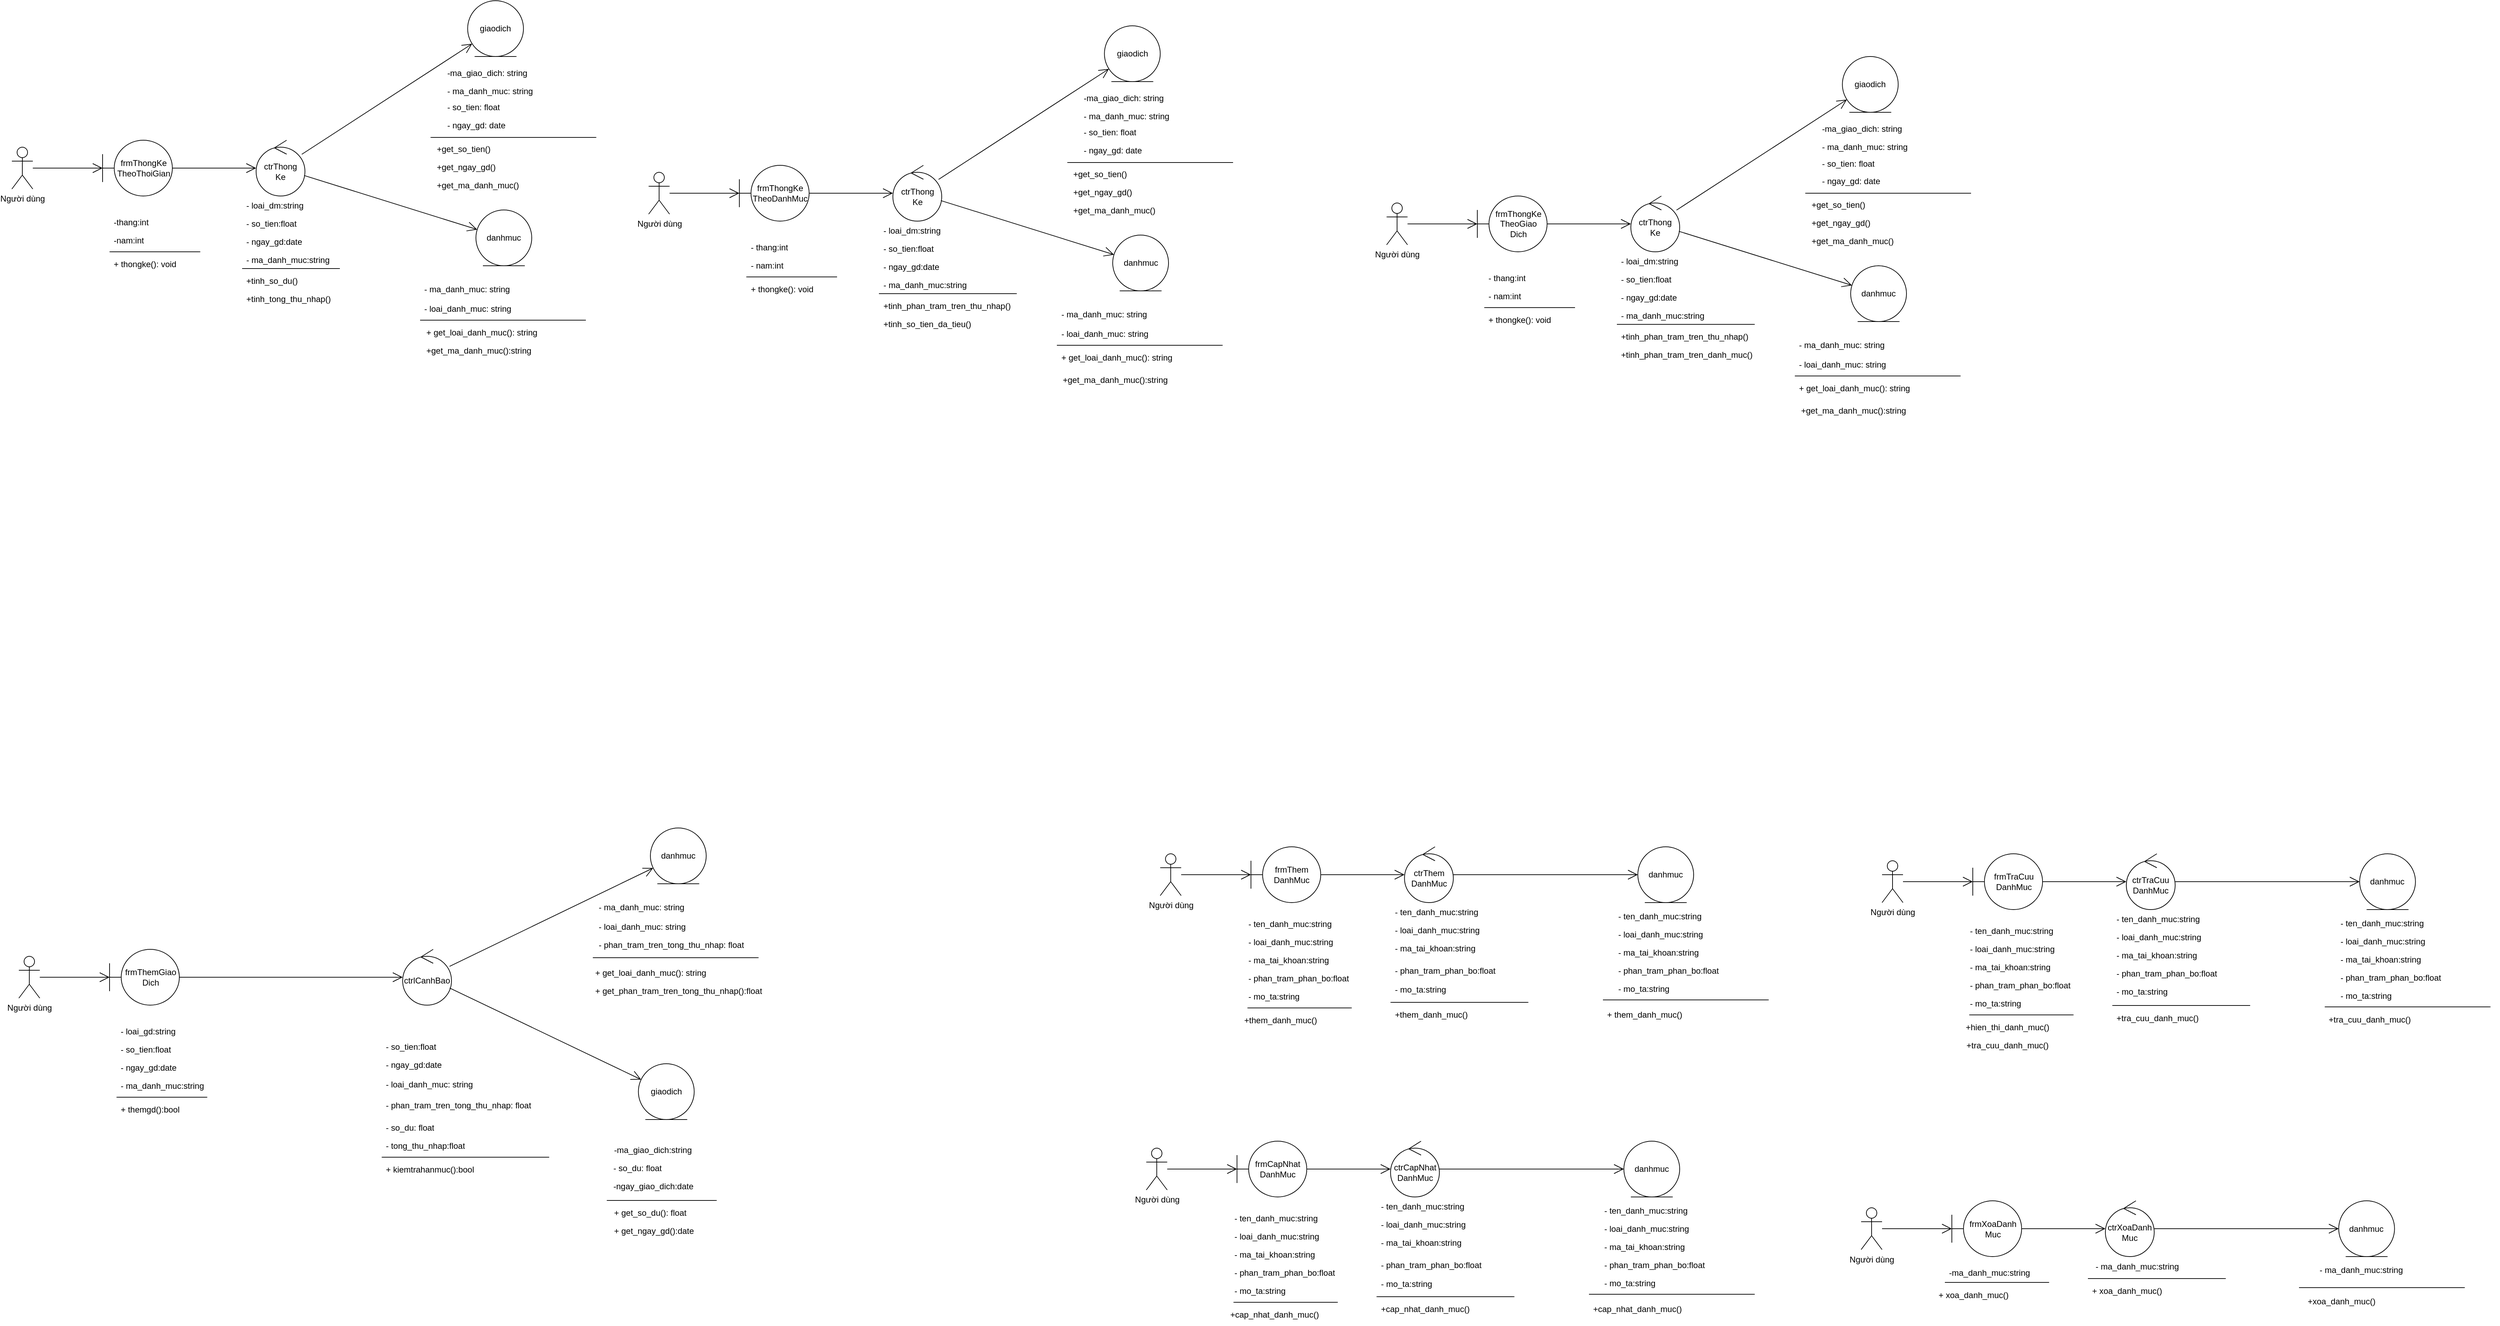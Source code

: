 <mxfile version="26.2.14">
  <diagram name="Page-1" id="v-Knd8ixQDuLla08Siln">
    <mxGraphModel dx="2258" dy="1066" grid="1" gridSize="10" guides="1" tooltips="1" connect="1" arrows="1" fold="1" page="1" pageScale="1" pageWidth="850" pageHeight="1100" math="0" shadow="0">
      <root>
        <mxCell id="0" />
        <mxCell id="1" parent="0" />
        <mxCell id="YgLAQiXUEfQJ4t7pUx3y-1" value="Người dùng" style="shape=umlActor;verticalLabelPosition=bottom;verticalAlign=top;html=1;" parent="1" vertex="1">
          <mxGeometry x="20" y="210" width="30" height="60" as="geometry" />
        </mxCell>
        <mxCell id="YgLAQiXUEfQJ4t7pUx3y-3" value="frmThongKe&lt;br&gt;TheoThoiGian" style="shape=umlBoundary;whiteSpace=wrap;html=1;" parent="1" vertex="1">
          <mxGeometry x="150" y="200" width="100" height="80" as="geometry" />
        </mxCell>
        <mxCell id="YgLAQiXUEfQJ4t7pUx3y-4" value="danhmuc" style="ellipse;shape=umlEntity;whiteSpace=wrap;html=1;" parent="1" vertex="1">
          <mxGeometry x="685" y="300" width="80" height="80" as="geometry" />
        </mxCell>
        <mxCell id="YgLAQiXUEfQJ4t7pUx3y-5" value="ctrThong&lt;br&gt;Ke" style="ellipse;shape=umlControl;whiteSpace=wrap;html=1;" parent="1" vertex="1">
          <mxGeometry x="370" y="200" width="70" height="80" as="geometry" />
        </mxCell>
        <mxCell id="YgLAQiXUEfQJ4t7pUx3y-7" value="" style="endArrow=open;endFill=1;endSize=12;html=1;rounded=0;" parent="1" source="YgLAQiXUEfQJ4t7pUx3y-1" target="YgLAQiXUEfQJ4t7pUx3y-3" edge="1">
          <mxGeometry width="160" relative="1" as="geometry">
            <mxPoint x="250" y="290" as="sourcePoint" />
            <mxPoint x="410" y="290" as="targetPoint" />
          </mxGeometry>
        </mxCell>
        <mxCell id="YgLAQiXUEfQJ4t7pUx3y-8" value="" style="endArrow=open;endFill=1;endSize=12;html=1;rounded=0;" parent="1" source="YgLAQiXUEfQJ4t7pUx3y-3" target="YgLAQiXUEfQJ4t7pUx3y-5" edge="1">
          <mxGeometry width="160" relative="1" as="geometry">
            <mxPoint x="60" y="250" as="sourcePoint" />
            <mxPoint x="160" y="250" as="targetPoint" />
          </mxGeometry>
        </mxCell>
        <mxCell id="YgLAQiXUEfQJ4t7pUx3y-9" value="" style="endArrow=open;endFill=1;endSize=12;html=1;rounded=0;" parent="1" source="YgLAQiXUEfQJ4t7pUx3y-5" target="YgLAQiXUEfQJ4t7pUx3y-4" edge="1">
          <mxGeometry width="160" relative="1" as="geometry">
            <mxPoint x="260" y="250" as="sourcePoint" />
            <mxPoint x="360" y="250" as="targetPoint" />
          </mxGeometry>
        </mxCell>
        <mxCell id="YgLAQiXUEfQJ4t7pUx3y-12" value="-thang:int" style="text;strokeColor=none;fillColor=none;align=left;verticalAlign=top;spacingLeft=4;spacingRight=4;overflow=hidden;rotatable=0;points=[[0,0.5],[1,0.5]];portConstraint=eastwest;whiteSpace=wrap;html=1;" parent="1" vertex="1">
          <mxGeometry x="160" y="304" width="130" height="26" as="geometry" />
        </mxCell>
        <mxCell id="YgLAQiXUEfQJ4t7pUx3y-13" value="-nam:int" style="text;strokeColor=none;fillColor=none;align=left;verticalAlign=top;spacingLeft=4;spacingRight=4;overflow=hidden;rotatable=0;points=[[0,0.5],[1,0.5]];portConstraint=eastwest;whiteSpace=wrap;html=1;" parent="1" vertex="1">
          <mxGeometry x="160" y="330" width="130" height="26" as="geometry" />
        </mxCell>
        <mxCell id="YgLAQiXUEfQJ4t7pUx3y-16" value="" style="line;strokeWidth=1;fillColor=none;align=left;verticalAlign=middle;spacingTop=-1;spacingLeft=3;spacingRight=3;rotatable=0;labelPosition=right;points=[];portConstraint=eastwest;strokeColor=inherit;" parent="1" vertex="1">
          <mxGeometry x="160" y="356" width="130" height="8" as="geometry" />
        </mxCell>
        <mxCell id="YgLAQiXUEfQJ4t7pUx3y-17" value="+ thongke(): void" style="text;strokeColor=none;fillColor=none;align=left;verticalAlign=top;spacingLeft=4;spacingRight=4;overflow=hidden;rotatable=0;points=[[0,0.5],[1,0.5]];portConstraint=eastwest;whiteSpace=wrap;html=1;" parent="1" vertex="1">
          <mxGeometry x="160" y="364" width="130" height="26" as="geometry" />
        </mxCell>
        <mxCell id="YgLAQiXUEfQJ4t7pUx3y-19" value="- ma_danh_muc:string" style="text;strokeColor=none;fillColor=none;align=left;verticalAlign=top;spacingLeft=4;spacingRight=4;overflow=hidden;rotatable=0;points=[[0,0.5],[1,0.5]];portConstraint=eastwest;whiteSpace=wrap;html=1;" parent="1" vertex="1">
          <mxGeometry x="350" y="358" width="140" height="26" as="geometry" />
        </mxCell>
        <mxCell id="YgLAQiXUEfQJ4t7pUx3y-20" value="- ngay_gd:date" style="text;strokeColor=none;fillColor=none;align=left;verticalAlign=top;spacingLeft=4;spacingRight=4;overflow=hidden;rotatable=0;points=[[0,0.5],[1,0.5]];portConstraint=eastwest;whiteSpace=wrap;html=1;" parent="1" vertex="1">
          <mxGeometry x="350" y="332" width="140" height="26" as="geometry" />
        </mxCell>
        <mxCell id="YgLAQiXUEfQJ4t7pUx3y-21" value="- so_tien:float" style="text;strokeColor=none;fillColor=none;align=left;verticalAlign=top;spacingLeft=4;spacingRight=4;overflow=hidden;rotatable=0;points=[[0,0.5],[1,0.5]];portConstraint=eastwest;whiteSpace=wrap;html=1;" parent="1" vertex="1">
          <mxGeometry x="350" y="306" width="140" height="26" as="geometry" />
        </mxCell>
        <mxCell id="YgLAQiXUEfQJ4t7pUx3y-22" value="- loai_dm:string" style="text;strokeColor=none;fillColor=none;align=left;verticalAlign=top;spacingLeft=4;spacingRight=4;overflow=hidden;rotatable=0;points=[[0,0.5],[1,0.5]];portConstraint=eastwest;whiteSpace=wrap;html=1;" parent="1" vertex="1">
          <mxGeometry x="350" y="280" width="140" height="26" as="geometry" />
        </mxCell>
        <mxCell id="YgLAQiXUEfQJ4t7pUx3y-23" value="" style="line;strokeWidth=1;fillColor=none;align=left;verticalAlign=middle;spacingTop=-1;spacingLeft=3;spacingRight=3;rotatable=0;labelPosition=right;points=[];portConstraint=eastwest;strokeColor=inherit;" parent="1" vertex="1">
          <mxGeometry x="350" y="380" width="140" height="8" as="geometry" />
        </mxCell>
        <mxCell id="YgLAQiXUEfQJ4t7pUx3y-25" value="- ma_danh_muc: string" style="text;strokeColor=none;fillColor=none;align=left;verticalAlign=top;spacingLeft=4;spacingRight=4;overflow=hidden;rotatable=0;points=[[0,0.5],[1,0.5]];portConstraint=eastwest;whiteSpace=wrap;html=1;" parent="1" vertex="1">
          <mxGeometry x="605" y="400" width="237.5" height="26" as="geometry" />
        </mxCell>
        <mxCell id="YgLAQiXUEfQJ4t7pUx3y-27" value="" style="line;strokeWidth=1;fillColor=none;align=left;verticalAlign=middle;spacingTop=-1;spacingLeft=3;spacingRight=3;rotatable=0;labelPosition=right;points=[];portConstraint=eastwest;strokeColor=inherit;" parent="1" vertex="1">
          <mxGeometry x="605" y="454" width="237.5" height="8" as="geometry" />
        </mxCell>
        <mxCell id="YgLAQiXUEfQJ4t7pUx3y-28" value="- loai_danh_muc: string" style="text;strokeColor=none;fillColor=none;align=left;verticalAlign=top;spacingLeft=4;spacingRight=4;overflow=hidden;rotatable=0;points=[[0,0.5],[1,0.5]];portConstraint=eastwest;whiteSpace=wrap;html=1;" parent="1" vertex="1">
          <mxGeometry x="605" y="428" width="240" height="26" as="geometry" />
        </mxCell>
        <mxCell id="YgLAQiXUEfQJ4t7pUx3y-37" value="+ get_loai_danh_muc(): string" style="text;strokeColor=none;fillColor=none;align=left;verticalAlign=top;spacingLeft=4;spacingRight=4;overflow=hidden;rotatable=0;points=[[0,0.5],[1,0.5]];portConstraint=eastwest;whiteSpace=wrap;html=1;" parent="1" vertex="1">
          <mxGeometry x="607.5" y="462" width="250" height="26" as="geometry" />
        </mxCell>
        <mxCell id="YgLAQiXUEfQJ4t7pUx3y-41" value="+tinh_so_du()&lt;div&gt;&lt;br&gt;&lt;/div&gt;" style="text;strokeColor=none;fillColor=none;align=left;verticalAlign=top;spacingLeft=4;spacingRight=4;overflow=hidden;rotatable=0;points=[[0,0.5],[1,0.5]];portConstraint=eastwest;whiteSpace=wrap;html=1;" parent="1" vertex="1">
          <mxGeometry x="350" y="388" width="140" height="26" as="geometry" />
        </mxCell>
        <mxCell id="YgLAQiXUEfQJ4t7pUx3y-42" value="Người dùng" style="shape=umlActor;verticalLabelPosition=bottom;verticalAlign=top;html=1;" parent="1" vertex="1">
          <mxGeometry x="30" y="1370" width="30" height="60" as="geometry" />
        </mxCell>
        <mxCell id="YgLAQiXUEfQJ4t7pUx3y-43" value="frmThemGiao&lt;br&gt;Dich" style="shape=umlBoundary;whiteSpace=wrap;html=1;" parent="1" vertex="1">
          <mxGeometry x="160" y="1360" width="100" height="80" as="geometry" />
        </mxCell>
        <mxCell id="YgLAQiXUEfQJ4t7pUx3y-44" value="danhmuc" style="ellipse;shape=umlEntity;whiteSpace=wrap;html=1;" parent="1" vertex="1">
          <mxGeometry x="935" y="1186" width="80" height="80" as="geometry" />
        </mxCell>
        <mxCell id="YgLAQiXUEfQJ4t7pUx3y-45" value="ctrlCanhBao" style="ellipse;shape=umlControl;whiteSpace=wrap;html=1;" parent="1" vertex="1">
          <mxGeometry x="580" y="1360" width="70" height="80" as="geometry" />
        </mxCell>
        <mxCell id="YgLAQiXUEfQJ4t7pUx3y-46" value="giaodich" style="ellipse;shape=umlEntity;whiteSpace=wrap;html=1;" parent="1" vertex="1">
          <mxGeometry x="917.81" y="1524" width="80" height="80" as="geometry" />
        </mxCell>
        <mxCell id="YgLAQiXUEfQJ4t7pUx3y-47" value="" style="endArrow=open;endFill=1;endSize=12;html=1;rounded=0;" parent="1" source="YgLAQiXUEfQJ4t7pUx3y-42" target="YgLAQiXUEfQJ4t7pUx3y-43" edge="1">
          <mxGeometry width="160" relative="1" as="geometry">
            <mxPoint x="260" y="1450" as="sourcePoint" />
            <mxPoint x="420" y="1450" as="targetPoint" />
          </mxGeometry>
        </mxCell>
        <mxCell id="YgLAQiXUEfQJ4t7pUx3y-48" value="" style="endArrow=open;endFill=1;endSize=12;html=1;rounded=0;" parent="1" source="YgLAQiXUEfQJ4t7pUx3y-43" target="YgLAQiXUEfQJ4t7pUx3y-45" edge="1">
          <mxGeometry width="160" relative="1" as="geometry">
            <mxPoint x="70" y="1410" as="sourcePoint" />
            <mxPoint x="170" y="1410" as="targetPoint" />
          </mxGeometry>
        </mxCell>
        <mxCell id="YgLAQiXUEfQJ4t7pUx3y-49" value="" style="endArrow=open;endFill=1;endSize=12;html=1;rounded=0;" parent="1" source="YgLAQiXUEfQJ4t7pUx3y-45" target="YgLAQiXUEfQJ4t7pUx3y-44" edge="1">
          <mxGeometry width="160" relative="1" as="geometry">
            <mxPoint x="270" y="1410" as="sourcePoint" />
            <mxPoint x="370" y="1410" as="targetPoint" />
          </mxGeometry>
        </mxCell>
        <mxCell id="YgLAQiXUEfQJ4t7pUx3y-50" value="" style="endArrow=open;endFill=1;endSize=12;html=1;rounded=0;" parent="1" source="YgLAQiXUEfQJ4t7pUx3y-45" target="YgLAQiXUEfQJ4t7pUx3y-46" edge="1">
          <mxGeometry width="160" relative="1" as="geometry">
            <mxPoint x="435" y="1390" as="sourcePoint" />
            <mxPoint x="617" y="1272" as="targetPoint" />
          </mxGeometry>
        </mxCell>
        <mxCell id="YgLAQiXUEfQJ4t7pUx3y-51" value="- loai_gd:string" style="text;strokeColor=none;fillColor=none;align=left;verticalAlign=top;spacingLeft=4;spacingRight=4;overflow=hidden;rotatable=0;points=[[0,0.5],[1,0.5]];portConstraint=eastwest;whiteSpace=wrap;html=1;" parent="1" vertex="1">
          <mxGeometry x="170" y="1464" width="130" height="26" as="geometry" />
        </mxCell>
        <mxCell id="YgLAQiXUEfQJ4t7pUx3y-52" value="- so_tien:float" style="text;strokeColor=none;fillColor=none;align=left;verticalAlign=top;spacingLeft=4;spacingRight=4;overflow=hidden;rotatable=0;points=[[0,0.5],[1,0.5]];portConstraint=eastwest;whiteSpace=wrap;html=1;" parent="1" vertex="1">
          <mxGeometry x="170" y="1490" width="130" height="26" as="geometry" />
        </mxCell>
        <mxCell id="YgLAQiXUEfQJ4t7pUx3y-53" value="- ngay_gd:date" style="text;strokeColor=none;fillColor=none;align=left;verticalAlign=top;spacingLeft=4;spacingRight=4;overflow=hidden;rotatable=0;points=[[0,0.5],[1,0.5]];portConstraint=eastwest;whiteSpace=wrap;html=1;" parent="1" vertex="1">
          <mxGeometry x="170" y="1516" width="130" height="26" as="geometry" />
        </mxCell>
        <mxCell id="YgLAQiXUEfQJ4t7pUx3y-54" value="- ma_danh_muc:string" style="text;strokeColor=none;fillColor=none;align=left;verticalAlign=top;spacingLeft=4;spacingRight=4;overflow=hidden;rotatable=0;points=[[0,0.5],[1,0.5]];portConstraint=eastwest;whiteSpace=wrap;html=1;" parent="1" vertex="1">
          <mxGeometry x="170" y="1542" width="130" height="26" as="geometry" />
        </mxCell>
        <mxCell id="YgLAQiXUEfQJ4t7pUx3y-55" value="" style="line;strokeWidth=1;fillColor=none;align=left;verticalAlign=middle;spacingTop=-1;spacingLeft=3;spacingRight=3;rotatable=0;labelPosition=right;points=[];portConstraint=eastwest;strokeColor=inherit;" parent="1" vertex="1">
          <mxGeometry x="170" y="1568" width="130" height="8" as="geometry" />
        </mxCell>
        <mxCell id="YgLAQiXUEfQJ4t7pUx3y-56" value="+ themgd():bool" style="text;strokeColor=none;fillColor=none;align=left;verticalAlign=top;spacingLeft=4;spacingRight=4;overflow=hidden;rotatable=0;points=[[0,0.5],[1,0.5]];portConstraint=eastwest;whiteSpace=wrap;html=1;" parent="1" vertex="1">
          <mxGeometry x="170" y="1576" width="130" height="26" as="geometry" />
        </mxCell>
        <mxCell id="YgLAQiXUEfQJ4t7pUx3y-58" value="- ngay_gd:date" style="text;strokeColor=none;fillColor=none;align=left;verticalAlign=top;spacingLeft=4;spacingRight=4;overflow=hidden;rotatable=0;points=[[0,0.5],[1,0.5]];portConstraint=eastwest;whiteSpace=wrap;html=1;" parent="1" vertex="1">
          <mxGeometry x="550" y="1512" width="140" height="26" as="geometry" />
        </mxCell>
        <mxCell id="YgLAQiXUEfQJ4t7pUx3y-59" value="- so_tien:float" style="text;strokeColor=none;fillColor=none;align=left;verticalAlign=top;spacingLeft=4;spacingRight=4;overflow=hidden;rotatable=0;points=[[0,0.5],[1,0.5]];portConstraint=eastwest;whiteSpace=wrap;html=1;" parent="1" vertex="1">
          <mxGeometry x="550" y="1486" width="140" height="26" as="geometry" />
        </mxCell>
        <mxCell id="YgLAQiXUEfQJ4t7pUx3y-61" value="" style="line;strokeWidth=1;fillColor=none;align=left;verticalAlign=middle;spacingTop=-1;spacingLeft=3;spacingRight=3;rotatable=0;labelPosition=right;points=[];portConstraint=eastwest;strokeColor=inherit;" parent="1" vertex="1">
          <mxGeometry x="550" y="1654" width="240" height="8" as="geometry" />
        </mxCell>
        <mxCell id="YgLAQiXUEfQJ4t7pUx3y-62" value="- ma_danh_muc: string" style="text;strokeColor=none;fillColor=none;align=left;verticalAlign=top;spacingLeft=4;spacingRight=4;overflow=hidden;rotatable=0;points=[[0,0.5],[1,0.5]];portConstraint=eastwest;whiteSpace=wrap;html=1;" parent="1" vertex="1">
          <mxGeometry x="855" y="1286" width="237.5" height="26" as="geometry" />
        </mxCell>
        <mxCell id="YgLAQiXUEfQJ4t7pUx3y-63" value="- phan_tram_tren_tong_thu_nhap: float" style="text;strokeColor=none;fillColor=none;align=left;verticalAlign=top;spacingLeft=4;spacingRight=4;overflow=hidden;rotatable=0;points=[[0,0.5],[1,0.5]];portConstraint=eastwest;whiteSpace=wrap;html=1;" parent="1" vertex="1">
          <mxGeometry x="855" y="1340" width="240" height="26" as="geometry" />
        </mxCell>
        <mxCell id="YgLAQiXUEfQJ4t7pUx3y-64" value="" style="line;strokeWidth=1;fillColor=none;align=left;verticalAlign=middle;spacingTop=-1;spacingLeft=3;spacingRight=3;rotatable=0;labelPosition=right;points=[];portConstraint=eastwest;strokeColor=inherit;" parent="1" vertex="1">
          <mxGeometry x="852.5" y="1368" width="237.5" height="8" as="geometry" />
        </mxCell>
        <mxCell id="YgLAQiXUEfQJ4t7pUx3y-65" value="- loai_danh_muc: string" style="text;strokeColor=none;fillColor=none;align=left;verticalAlign=top;spacingLeft=4;spacingRight=4;overflow=hidden;rotatable=0;points=[[0,0.5],[1,0.5]];portConstraint=eastwest;whiteSpace=wrap;html=1;" parent="1" vertex="1">
          <mxGeometry x="855" y="1314" width="240" height="26" as="geometry" />
        </mxCell>
        <mxCell id="YgLAQiXUEfQJ4t7pUx3y-68" value="-ma_giao_dich:string" style="text;strokeColor=none;fillColor=none;align=left;verticalAlign=top;spacingLeft=4;spacingRight=4;overflow=hidden;rotatable=0;points=[[0,0.5],[1,0.5]];portConstraint=eastwest;whiteSpace=wrap;html=1;" parent="1" vertex="1">
          <mxGeometry x="877.19" y="1634" width="160" height="26" as="geometry" />
        </mxCell>
        <mxCell id="YgLAQiXUEfQJ4t7pUx3y-69" value="- so_du: float" style="text;strokeColor=none;fillColor=none;align=left;verticalAlign=top;spacingLeft=4;spacingRight=4;overflow=hidden;rotatable=0;points=[[0,0.5],[1,0.5]];portConstraint=eastwest;whiteSpace=wrap;html=1;" parent="1" vertex="1">
          <mxGeometry x="875.94" y="1660" width="160" height="26" as="geometry" />
        </mxCell>
        <mxCell id="YgLAQiXUEfQJ4t7pUx3y-70" value="-ngay_giao_dich:date" style="text;strokeColor=none;fillColor=none;align=left;verticalAlign=top;spacingLeft=4;spacingRight=4;overflow=hidden;rotatable=0;points=[[0,0.5],[1,0.5]];portConstraint=eastwest;whiteSpace=wrap;html=1;" parent="1" vertex="1">
          <mxGeometry x="875.94" y="1686" width="160" height="26" as="geometry" />
        </mxCell>
        <mxCell id="YgLAQiXUEfQJ4t7pUx3y-71" value="" style="line;strokeWidth=1;fillColor=none;align=left;verticalAlign=middle;spacingTop=-1;spacingLeft=3;spacingRight=3;rotatable=0;labelPosition=right;points=[];portConstraint=eastwest;strokeColor=inherit;" parent="1" vertex="1">
          <mxGeometry x="872.5" y="1716" width="157.5" height="8" as="geometry" />
        </mxCell>
        <mxCell id="YgLAQiXUEfQJ4t7pUx3y-72" value="+ get_so_du(): float" style="text;strokeColor=none;fillColor=none;align=left;verticalAlign=top;spacingLeft=4;spacingRight=4;overflow=hidden;rotatable=0;points=[[0,0.5],[1,0.5]];portConstraint=eastwest;whiteSpace=wrap;html=1;" parent="1" vertex="1">
          <mxGeometry x="877.19" y="1724" width="148.12" height="26" as="geometry" />
        </mxCell>
        <mxCell id="YgLAQiXUEfQJ4t7pUx3y-73" value="+ get_ngay_gd():date" style="text;strokeColor=none;fillColor=none;align=left;verticalAlign=top;spacingLeft=4;spacingRight=4;overflow=hidden;rotatable=0;points=[[0,0.5],[1,0.5]];portConstraint=eastwest;whiteSpace=wrap;html=1;" parent="1" vertex="1">
          <mxGeometry x="877.19" y="1750" width="148.12" height="26" as="geometry" />
        </mxCell>
        <mxCell id="YgLAQiXUEfQJ4t7pUx3y-74" value="+ get_loai_danh_muc(): string" style="text;strokeColor=none;fillColor=none;align=left;verticalAlign=top;spacingLeft=4;spacingRight=4;overflow=hidden;rotatable=0;points=[[0,0.5],[1,0.5]];portConstraint=eastwest;whiteSpace=wrap;html=1;" parent="1" vertex="1">
          <mxGeometry x="850" y="1380" width="250" height="26" as="geometry" />
        </mxCell>
        <mxCell id="YgLAQiXUEfQJ4t7pUx3y-75" value="+ get_phan_tram_tren_tong_thu_nhap():float" style="text;strokeColor=none;fillColor=none;align=left;verticalAlign=top;spacingLeft=4;spacingRight=4;overflow=hidden;rotatable=0;points=[[0,0.5],[1,0.5]];portConstraint=eastwest;whiteSpace=wrap;html=1;" parent="1" vertex="1">
          <mxGeometry x="850" y="1406" width="250" height="26" as="geometry" />
        </mxCell>
        <mxCell id="YgLAQiXUEfQJ4t7pUx3y-78" value="+ kiemtrahanmuc():bool" style="text;strokeColor=none;fillColor=none;align=left;verticalAlign=top;spacingLeft=4;spacingRight=4;overflow=hidden;rotatable=0;points=[[0,0.5],[1,0.5]];portConstraint=eastwest;whiteSpace=wrap;html=1;" parent="1" vertex="1">
          <mxGeometry x="550" y="1662" width="140" height="26" as="geometry" />
        </mxCell>
        <mxCell id="YgLAQiXUEfQJ4t7pUx3y-81" value="- phan_tram_tren_tong_thu_nhap: float" style="text;strokeColor=none;fillColor=none;align=left;verticalAlign=top;spacingLeft=4;spacingRight=4;overflow=hidden;rotatable=0;points=[[0,0.5],[1,0.5]];portConstraint=eastwest;whiteSpace=wrap;html=1;" parent="1" vertex="1">
          <mxGeometry x="550" y="1570" width="240" height="26" as="geometry" />
        </mxCell>
        <mxCell id="YgLAQiXUEfQJ4t7pUx3y-82" value="- loai_danh_muc: string" style="text;strokeColor=none;fillColor=none;align=left;verticalAlign=top;spacingLeft=4;spacingRight=4;overflow=hidden;rotatable=0;points=[[0,0.5],[1,0.5]];portConstraint=eastwest;whiteSpace=wrap;html=1;" parent="1" vertex="1">
          <mxGeometry x="550" y="1540" width="240" height="26" as="geometry" />
        </mxCell>
        <mxCell id="YgLAQiXUEfQJ4t7pUx3y-84" value="- so_du: float" style="text;strokeColor=none;fillColor=none;align=left;verticalAlign=top;spacingLeft=4;spacingRight=4;overflow=hidden;rotatable=0;points=[[0,0.5],[1,0.5]];portConstraint=eastwest;whiteSpace=wrap;html=1;" parent="1" vertex="1">
          <mxGeometry x="550" y="1602" width="160" height="26" as="geometry" />
        </mxCell>
        <mxCell id="YgLAQiXUEfQJ4t7pUx3y-85" value="- tong_thu_nhap:float" style="text;strokeColor=none;fillColor=none;align=left;verticalAlign=top;spacingLeft=4;spacingRight=4;overflow=hidden;rotatable=0;points=[[0,0.5],[1,0.5]];portConstraint=eastwest;whiteSpace=wrap;html=1;" parent="1" vertex="1">
          <mxGeometry x="550" y="1628" width="160" height="26" as="geometry" />
        </mxCell>
        <mxCell id="YgLAQiXUEfQJ4t7pUx3y-86" value="giaodich" style="ellipse;shape=umlEntity;whiteSpace=wrap;html=1;" parent="1" vertex="1">
          <mxGeometry x="673.13" width="80" height="80" as="geometry" />
        </mxCell>
        <mxCell id="YgLAQiXUEfQJ4t7pUx3y-88" value="- ma_danh_muc: string" style="text;strokeColor=none;fillColor=none;align=left;verticalAlign=top;spacingLeft=4;spacingRight=4;overflow=hidden;rotatable=0;points=[[0,0.5],[1,0.5]];portConstraint=eastwest;whiteSpace=wrap;html=1;" parent="1" vertex="1">
          <mxGeometry x="637.5" y="116" width="190" height="26" as="geometry" />
        </mxCell>
        <mxCell id="YgLAQiXUEfQJ4t7pUx3y-91" value="- so_tien: float" style="text;strokeColor=none;fillColor=none;align=left;verticalAlign=top;spacingLeft=4;spacingRight=4;overflow=hidden;rotatable=0;points=[[0,0.5],[1,0.5]];portConstraint=eastwest;whiteSpace=wrap;html=1;" parent="1" vertex="1">
          <mxGeometry x="637.5" y="139" width="190" height="26" as="geometry" />
        </mxCell>
        <mxCell id="YgLAQiXUEfQJ4t7pUx3y-92" value="- ngay_gd: date" style="text;strokeColor=none;fillColor=none;align=left;verticalAlign=top;spacingLeft=4;spacingRight=4;overflow=hidden;rotatable=0;points=[[0,0.5],[1,0.5]];portConstraint=eastwest;whiteSpace=wrap;html=1;" parent="1" vertex="1">
          <mxGeometry x="637.5" y="165" width="190" height="26" as="geometry" />
        </mxCell>
        <mxCell id="d_DqMZpY6nv-YELuEfaK-1" value="&lt;div&gt;+tinh_tong_thu_nhap()&lt;/div&gt;" style="text;strokeColor=none;fillColor=none;align=left;verticalAlign=top;spacingLeft=4;spacingRight=4;overflow=hidden;rotatable=0;points=[[0,0.5],[1,0.5]];portConstraint=eastwest;whiteSpace=wrap;html=1;" vertex="1" parent="1">
          <mxGeometry x="350" y="414" width="140" height="26" as="geometry" />
        </mxCell>
        <mxCell id="d_DqMZpY6nv-YELuEfaK-2" value="" style="line;strokeWidth=1;fillColor=none;align=left;verticalAlign=middle;spacingTop=-1;spacingLeft=3;spacingRight=3;rotatable=0;labelPosition=right;points=[];portConstraint=eastwest;strokeColor=inherit;" vertex="1" parent="1">
          <mxGeometry x="620" y="192" width="237.5" height="8" as="geometry" />
        </mxCell>
        <mxCell id="d_DqMZpY6nv-YELuEfaK-3" value="+get_so_tien()" style="text;strokeColor=none;fillColor=none;align=left;verticalAlign=top;spacingLeft=4;spacingRight=4;overflow=hidden;rotatable=0;points=[[0,0.5],[1,0.5]];portConstraint=eastwest;whiteSpace=wrap;html=1;" vertex="1" parent="1">
          <mxGeometry x="622.5" y="199" width="250" height="26" as="geometry" />
        </mxCell>
        <mxCell id="d_DqMZpY6nv-YELuEfaK-4" value="+get_ngay_gd()" style="text;strokeColor=none;fillColor=none;align=left;verticalAlign=top;spacingLeft=4;spacingRight=4;overflow=hidden;rotatable=0;points=[[0,0.5],[1,0.5]];portConstraint=eastwest;whiteSpace=wrap;html=1;" vertex="1" parent="1">
          <mxGeometry x="622.5" y="225" width="250" height="26" as="geometry" />
        </mxCell>
        <mxCell id="d_DqMZpY6nv-YELuEfaK-6" value="" style="endArrow=open;endFill=1;endSize=12;html=1;rounded=0;" edge="1" parent="1" source="YgLAQiXUEfQJ4t7pUx3y-5" target="YgLAQiXUEfQJ4t7pUx3y-86">
          <mxGeometry width="160" relative="1" as="geometry">
            <mxPoint x="649" y="261" as="sourcePoint" />
            <mxPoint x="995" y="377" as="targetPoint" />
          </mxGeometry>
        </mxCell>
        <mxCell id="d_DqMZpY6nv-YELuEfaK-7" value="-ma_giao_dich: string" style="text;strokeColor=none;fillColor=none;align=left;verticalAlign=top;spacingLeft=4;spacingRight=4;overflow=hidden;rotatable=0;points=[[0,0.5],[1,0.5]];portConstraint=eastwest;whiteSpace=wrap;html=1;" vertex="1" parent="1">
          <mxGeometry x="637.5" y="90" width="190" height="26" as="geometry" />
        </mxCell>
        <mxCell id="d_DqMZpY6nv-YELuEfaK-8" value="+get_ma_danh_muc()" style="text;strokeColor=none;fillColor=none;align=left;verticalAlign=top;spacingLeft=4;spacingRight=4;overflow=hidden;rotatable=0;points=[[0,0.5],[1,0.5]];portConstraint=eastwest;whiteSpace=wrap;html=1;" vertex="1" parent="1">
          <mxGeometry x="622.5" y="251" width="250" height="26" as="geometry" />
        </mxCell>
        <mxCell id="d_DqMZpY6nv-YELuEfaK-9" value="+get_ma_danh_muc():string" style="text;strokeColor=none;fillColor=none;align=left;verticalAlign=top;spacingLeft=4;spacingRight=4;overflow=hidden;rotatable=0;points=[[0,0.5],[1,0.5]];portConstraint=eastwest;whiteSpace=wrap;html=1;" vertex="1" parent="1">
          <mxGeometry x="607.5" y="488" width="250" height="26" as="geometry" />
        </mxCell>
        <mxCell id="d_DqMZpY6nv-YELuEfaK-10" value="Người dùng" style="shape=umlActor;verticalLabelPosition=bottom;verticalAlign=top;html=1;" vertex="1" parent="1">
          <mxGeometry x="932.5" y="246" width="30" height="60" as="geometry" />
        </mxCell>
        <mxCell id="d_DqMZpY6nv-YELuEfaK-11" value="frmThongKe&lt;br&gt;TheoDanhMuc" style="shape=umlBoundary;whiteSpace=wrap;html=1;" vertex="1" parent="1">
          <mxGeometry x="1062.5" y="236" width="100" height="80" as="geometry" />
        </mxCell>
        <mxCell id="d_DqMZpY6nv-YELuEfaK-12" value="danhmuc" style="ellipse;shape=umlEntity;whiteSpace=wrap;html=1;" vertex="1" parent="1">
          <mxGeometry x="1597.5" y="336" width="80" height="80" as="geometry" />
        </mxCell>
        <mxCell id="d_DqMZpY6nv-YELuEfaK-13" value="ctrThong&lt;br&gt;Ke" style="ellipse;shape=umlControl;whiteSpace=wrap;html=1;" vertex="1" parent="1">
          <mxGeometry x="1282.5" y="236" width="70" height="80" as="geometry" />
        </mxCell>
        <mxCell id="d_DqMZpY6nv-YELuEfaK-14" value="" style="endArrow=open;endFill=1;endSize=12;html=1;rounded=0;" edge="1" source="d_DqMZpY6nv-YELuEfaK-10" target="d_DqMZpY6nv-YELuEfaK-11" parent="1">
          <mxGeometry width="160" relative="1" as="geometry">
            <mxPoint x="1162.5" y="326" as="sourcePoint" />
            <mxPoint x="1322.5" y="326" as="targetPoint" />
          </mxGeometry>
        </mxCell>
        <mxCell id="d_DqMZpY6nv-YELuEfaK-15" value="" style="endArrow=open;endFill=1;endSize=12;html=1;rounded=0;" edge="1" source="d_DqMZpY6nv-YELuEfaK-11" target="d_DqMZpY6nv-YELuEfaK-13" parent="1">
          <mxGeometry width="160" relative="1" as="geometry">
            <mxPoint x="972.5" y="286" as="sourcePoint" />
            <mxPoint x="1072.5" y="286" as="targetPoint" />
          </mxGeometry>
        </mxCell>
        <mxCell id="d_DqMZpY6nv-YELuEfaK-16" value="" style="endArrow=open;endFill=1;endSize=12;html=1;rounded=0;" edge="1" source="d_DqMZpY6nv-YELuEfaK-13" target="d_DqMZpY6nv-YELuEfaK-12" parent="1">
          <mxGeometry width="160" relative="1" as="geometry">
            <mxPoint x="1172.5" y="286" as="sourcePoint" />
            <mxPoint x="1272.5" y="286" as="targetPoint" />
          </mxGeometry>
        </mxCell>
        <mxCell id="d_DqMZpY6nv-YELuEfaK-17" value="- thang:int" style="text;strokeColor=none;fillColor=none;align=left;verticalAlign=top;spacingLeft=4;spacingRight=4;overflow=hidden;rotatable=0;points=[[0,0.5],[1,0.5]];portConstraint=eastwest;whiteSpace=wrap;html=1;" vertex="1" parent="1">
          <mxGeometry x="1072.5" y="340" width="130" height="26" as="geometry" />
        </mxCell>
        <mxCell id="d_DqMZpY6nv-YELuEfaK-18" value="- nam:int" style="text;strokeColor=none;fillColor=none;align=left;verticalAlign=top;spacingLeft=4;spacingRight=4;overflow=hidden;rotatable=0;points=[[0,0.5],[1,0.5]];portConstraint=eastwest;whiteSpace=wrap;html=1;" vertex="1" parent="1">
          <mxGeometry x="1072.5" y="366" width="130" height="26" as="geometry" />
        </mxCell>
        <mxCell id="d_DqMZpY6nv-YELuEfaK-19" value="" style="line;strokeWidth=1;fillColor=none;align=left;verticalAlign=middle;spacingTop=-1;spacingLeft=3;spacingRight=3;rotatable=0;labelPosition=right;points=[];portConstraint=eastwest;strokeColor=inherit;" vertex="1" parent="1">
          <mxGeometry x="1072.5" y="392" width="130" height="8" as="geometry" />
        </mxCell>
        <mxCell id="d_DqMZpY6nv-YELuEfaK-20" value="+ thongke(): void" style="text;strokeColor=none;fillColor=none;align=left;verticalAlign=top;spacingLeft=4;spacingRight=4;overflow=hidden;rotatable=0;points=[[0,0.5],[1,0.5]];portConstraint=eastwest;whiteSpace=wrap;html=1;" vertex="1" parent="1">
          <mxGeometry x="1072.5" y="400" width="130" height="26" as="geometry" />
        </mxCell>
        <mxCell id="d_DqMZpY6nv-YELuEfaK-21" value="- ma_danh_muc:string" style="text;strokeColor=none;fillColor=none;align=left;verticalAlign=top;spacingLeft=4;spacingRight=4;overflow=hidden;rotatable=0;points=[[0,0.5],[1,0.5]];portConstraint=eastwest;whiteSpace=wrap;html=1;" vertex="1" parent="1">
          <mxGeometry x="1262.5" y="394" width="140" height="26" as="geometry" />
        </mxCell>
        <mxCell id="d_DqMZpY6nv-YELuEfaK-22" value="- ngay_gd:date" style="text;strokeColor=none;fillColor=none;align=left;verticalAlign=top;spacingLeft=4;spacingRight=4;overflow=hidden;rotatable=0;points=[[0,0.5],[1,0.5]];portConstraint=eastwest;whiteSpace=wrap;html=1;" vertex="1" parent="1">
          <mxGeometry x="1262.5" y="368" width="140" height="26" as="geometry" />
        </mxCell>
        <mxCell id="d_DqMZpY6nv-YELuEfaK-23" value="- so_tien:float" style="text;strokeColor=none;fillColor=none;align=left;verticalAlign=top;spacingLeft=4;spacingRight=4;overflow=hidden;rotatable=0;points=[[0,0.5],[1,0.5]];portConstraint=eastwest;whiteSpace=wrap;html=1;" vertex="1" parent="1">
          <mxGeometry x="1262.5" y="342" width="140" height="26" as="geometry" />
        </mxCell>
        <mxCell id="d_DqMZpY6nv-YELuEfaK-24" value="- loai_dm:string" style="text;strokeColor=none;fillColor=none;align=left;verticalAlign=top;spacingLeft=4;spacingRight=4;overflow=hidden;rotatable=0;points=[[0,0.5],[1,0.5]];portConstraint=eastwest;whiteSpace=wrap;html=1;" vertex="1" parent="1">
          <mxGeometry x="1262.5" y="316" width="140" height="26" as="geometry" />
        </mxCell>
        <mxCell id="d_DqMZpY6nv-YELuEfaK-25" value="" style="line;strokeWidth=1;fillColor=none;align=left;verticalAlign=middle;spacingTop=-1;spacingLeft=3;spacingRight=3;rotatable=0;labelPosition=right;points=[];portConstraint=eastwest;strokeColor=inherit;" vertex="1" parent="1">
          <mxGeometry x="1262.5" y="416" width="197.5" height="8" as="geometry" />
        </mxCell>
        <mxCell id="d_DqMZpY6nv-YELuEfaK-26" value="- ma_danh_muc: string" style="text;strokeColor=none;fillColor=none;align=left;verticalAlign=top;spacingLeft=4;spacingRight=4;overflow=hidden;rotatable=0;points=[[0,0.5],[1,0.5]];portConstraint=eastwest;whiteSpace=wrap;html=1;" vertex="1" parent="1">
          <mxGeometry x="1517.5" y="436" width="237.5" height="26" as="geometry" />
        </mxCell>
        <mxCell id="d_DqMZpY6nv-YELuEfaK-27" value="" style="line;strokeWidth=1;fillColor=none;align=left;verticalAlign=middle;spacingTop=-1;spacingLeft=3;spacingRight=3;rotatable=0;labelPosition=right;points=[];portConstraint=eastwest;strokeColor=inherit;" vertex="1" parent="1">
          <mxGeometry x="1517.5" y="490" width="237.5" height="8" as="geometry" />
        </mxCell>
        <mxCell id="d_DqMZpY6nv-YELuEfaK-28" value="- loai_danh_muc: string" style="text;strokeColor=none;fillColor=none;align=left;verticalAlign=top;spacingLeft=4;spacingRight=4;overflow=hidden;rotatable=0;points=[[0,0.5],[1,0.5]];portConstraint=eastwest;whiteSpace=wrap;html=1;" vertex="1" parent="1">
          <mxGeometry x="1517.5" y="464" width="240" height="26" as="geometry" />
        </mxCell>
        <mxCell id="d_DqMZpY6nv-YELuEfaK-29" value="+ get_loai_danh_muc(): string" style="text;strokeColor=none;fillColor=none;align=left;verticalAlign=top;spacingLeft=4;spacingRight=4;overflow=hidden;rotatable=0;points=[[0,0.5],[1,0.5]];portConstraint=eastwest;whiteSpace=wrap;html=1;" vertex="1" parent="1">
          <mxGeometry x="1517.5" y="498" width="250" height="26" as="geometry" />
        </mxCell>
        <mxCell id="d_DqMZpY6nv-YELuEfaK-30" value="&lt;div&gt;+tinh_phan_tram_tren_thu_nhap()&lt;/div&gt;" style="text;strokeColor=none;fillColor=none;align=left;verticalAlign=top;spacingLeft=4;spacingRight=4;overflow=hidden;rotatable=0;points=[[0,0.5],[1,0.5]];portConstraint=eastwest;whiteSpace=wrap;html=1;" vertex="1" parent="1">
          <mxGeometry x="1262.5" y="424" width="197.5" height="26" as="geometry" />
        </mxCell>
        <mxCell id="d_DqMZpY6nv-YELuEfaK-31" value="giaodich" style="ellipse;shape=umlEntity;whiteSpace=wrap;html=1;" vertex="1" parent="1">
          <mxGeometry x="1585.63" y="36" width="80" height="80" as="geometry" />
        </mxCell>
        <mxCell id="d_DqMZpY6nv-YELuEfaK-32" value="- ma_danh_muc: string" style="text;strokeColor=none;fillColor=none;align=left;verticalAlign=top;spacingLeft=4;spacingRight=4;overflow=hidden;rotatable=0;points=[[0,0.5],[1,0.5]];portConstraint=eastwest;whiteSpace=wrap;html=1;" vertex="1" parent="1">
          <mxGeometry x="1550" y="152" width="190" height="26" as="geometry" />
        </mxCell>
        <mxCell id="d_DqMZpY6nv-YELuEfaK-33" value="- so_tien: float" style="text;strokeColor=none;fillColor=none;align=left;verticalAlign=top;spacingLeft=4;spacingRight=4;overflow=hidden;rotatable=0;points=[[0,0.5],[1,0.5]];portConstraint=eastwest;whiteSpace=wrap;html=1;" vertex="1" parent="1">
          <mxGeometry x="1550" y="175" width="190" height="26" as="geometry" />
        </mxCell>
        <mxCell id="d_DqMZpY6nv-YELuEfaK-34" value="- ngay_gd: date" style="text;strokeColor=none;fillColor=none;align=left;verticalAlign=top;spacingLeft=4;spacingRight=4;overflow=hidden;rotatable=0;points=[[0,0.5],[1,0.5]];portConstraint=eastwest;whiteSpace=wrap;html=1;" vertex="1" parent="1">
          <mxGeometry x="1550" y="201" width="190" height="26" as="geometry" />
        </mxCell>
        <mxCell id="d_DqMZpY6nv-YELuEfaK-35" value="&lt;div&gt;+tinh_so_tien_da_tieu()&lt;/div&gt;" style="text;strokeColor=none;fillColor=none;align=left;verticalAlign=top;spacingLeft=4;spacingRight=4;overflow=hidden;rotatable=0;points=[[0,0.5],[1,0.5]];portConstraint=eastwest;whiteSpace=wrap;html=1;" vertex="1" parent="1">
          <mxGeometry x="1262.5" y="450" width="140" height="26" as="geometry" />
        </mxCell>
        <mxCell id="d_DqMZpY6nv-YELuEfaK-36" value="" style="line;strokeWidth=1;fillColor=none;align=left;verticalAlign=middle;spacingTop=-1;spacingLeft=3;spacingRight=3;rotatable=0;labelPosition=right;points=[];portConstraint=eastwest;strokeColor=inherit;" vertex="1" parent="1">
          <mxGeometry x="1532.5" y="228" width="237.5" height="8" as="geometry" />
        </mxCell>
        <mxCell id="d_DqMZpY6nv-YELuEfaK-37" value="+get_so_tien()" style="text;strokeColor=none;fillColor=none;align=left;verticalAlign=top;spacingLeft=4;spacingRight=4;overflow=hidden;rotatable=0;points=[[0,0.5],[1,0.5]];portConstraint=eastwest;whiteSpace=wrap;html=1;" vertex="1" parent="1">
          <mxGeometry x="1535" y="235" width="250" height="26" as="geometry" />
        </mxCell>
        <mxCell id="d_DqMZpY6nv-YELuEfaK-38" value="+get_ngay_gd()" style="text;strokeColor=none;fillColor=none;align=left;verticalAlign=top;spacingLeft=4;spacingRight=4;overflow=hidden;rotatable=0;points=[[0,0.5],[1,0.5]];portConstraint=eastwest;whiteSpace=wrap;html=1;" vertex="1" parent="1">
          <mxGeometry x="1535" y="261" width="250" height="26" as="geometry" />
        </mxCell>
        <mxCell id="d_DqMZpY6nv-YELuEfaK-39" value="" style="endArrow=open;endFill=1;endSize=12;html=1;rounded=0;" edge="1" source="d_DqMZpY6nv-YELuEfaK-13" target="d_DqMZpY6nv-YELuEfaK-31" parent="1">
          <mxGeometry width="160" relative="1" as="geometry">
            <mxPoint x="1561.5" y="297" as="sourcePoint" />
            <mxPoint x="1907.5" y="413" as="targetPoint" />
          </mxGeometry>
        </mxCell>
        <mxCell id="d_DqMZpY6nv-YELuEfaK-40" value="-ma_giao_dich: string" style="text;strokeColor=none;fillColor=none;align=left;verticalAlign=top;spacingLeft=4;spacingRight=4;overflow=hidden;rotatable=0;points=[[0,0.5],[1,0.5]];portConstraint=eastwest;whiteSpace=wrap;html=1;" vertex="1" parent="1">
          <mxGeometry x="1550" y="126" width="190" height="26" as="geometry" />
        </mxCell>
        <mxCell id="d_DqMZpY6nv-YELuEfaK-41" value="+get_ma_danh_muc()" style="text;strokeColor=none;fillColor=none;align=left;verticalAlign=top;spacingLeft=4;spacingRight=4;overflow=hidden;rotatable=0;points=[[0,0.5],[1,0.5]];portConstraint=eastwest;whiteSpace=wrap;html=1;" vertex="1" parent="1">
          <mxGeometry x="1535" y="287" width="250" height="26" as="geometry" />
        </mxCell>
        <mxCell id="d_DqMZpY6nv-YELuEfaK-42" value="+get_ma_danh_muc():string" style="text;strokeColor=none;fillColor=none;align=left;verticalAlign=top;spacingLeft=4;spacingRight=4;overflow=hidden;rotatable=0;points=[[0,0.5],[1,0.5]];portConstraint=eastwest;whiteSpace=wrap;html=1;" vertex="1" parent="1">
          <mxGeometry x="1520" y="530" width="250" height="26" as="geometry" />
        </mxCell>
        <mxCell id="d_DqMZpY6nv-YELuEfaK-43" value="Người dùng" style="shape=umlActor;verticalLabelPosition=bottom;verticalAlign=top;html=1;" vertex="1" parent="1">
          <mxGeometry x="1990" y="290" width="30" height="60" as="geometry" />
        </mxCell>
        <mxCell id="d_DqMZpY6nv-YELuEfaK-44" value="frmThongKe&lt;br&gt;TheoGiao&lt;br&gt;Dich" style="shape=umlBoundary;whiteSpace=wrap;html=1;" vertex="1" parent="1">
          <mxGeometry x="2120" y="280" width="100" height="80" as="geometry" />
        </mxCell>
        <mxCell id="d_DqMZpY6nv-YELuEfaK-45" value="danhmuc" style="ellipse;shape=umlEntity;whiteSpace=wrap;html=1;" vertex="1" parent="1">
          <mxGeometry x="2655" y="380" width="80" height="80" as="geometry" />
        </mxCell>
        <mxCell id="d_DqMZpY6nv-YELuEfaK-46" value="ctrThong&lt;br&gt;Ke" style="ellipse;shape=umlControl;whiteSpace=wrap;html=1;" vertex="1" parent="1">
          <mxGeometry x="2340" y="280" width="70" height="80" as="geometry" />
        </mxCell>
        <mxCell id="d_DqMZpY6nv-YELuEfaK-47" value="" style="endArrow=open;endFill=1;endSize=12;html=1;rounded=0;" edge="1" source="d_DqMZpY6nv-YELuEfaK-43" target="d_DqMZpY6nv-YELuEfaK-44" parent="1">
          <mxGeometry width="160" relative="1" as="geometry">
            <mxPoint x="2220" y="370" as="sourcePoint" />
            <mxPoint x="2380" y="370" as="targetPoint" />
          </mxGeometry>
        </mxCell>
        <mxCell id="d_DqMZpY6nv-YELuEfaK-48" value="" style="endArrow=open;endFill=1;endSize=12;html=1;rounded=0;" edge="1" source="d_DqMZpY6nv-YELuEfaK-44" target="d_DqMZpY6nv-YELuEfaK-46" parent="1">
          <mxGeometry width="160" relative="1" as="geometry">
            <mxPoint x="2030" y="330" as="sourcePoint" />
            <mxPoint x="2130" y="330" as="targetPoint" />
          </mxGeometry>
        </mxCell>
        <mxCell id="d_DqMZpY6nv-YELuEfaK-49" value="" style="endArrow=open;endFill=1;endSize=12;html=1;rounded=0;" edge="1" source="d_DqMZpY6nv-YELuEfaK-46" target="d_DqMZpY6nv-YELuEfaK-45" parent="1">
          <mxGeometry width="160" relative="1" as="geometry">
            <mxPoint x="2230" y="330" as="sourcePoint" />
            <mxPoint x="2330" y="330" as="targetPoint" />
          </mxGeometry>
        </mxCell>
        <mxCell id="d_DqMZpY6nv-YELuEfaK-50" value="- thang:int" style="text;strokeColor=none;fillColor=none;align=left;verticalAlign=top;spacingLeft=4;spacingRight=4;overflow=hidden;rotatable=0;points=[[0,0.5],[1,0.5]];portConstraint=eastwest;whiteSpace=wrap;html=1;" vertex="1" parent="1">
          <mxGeometry x="2130" y="384" width="130" height="26" as="geometry" />
        </mxCell>
        <mxCell id="d_DqMZpY6nv-YELuEfaK-51" value="- nam:int" style="text;strokeColor=none;fillColor=none;align=left;verticalAlign=top;spacingLeft=4;spacingRight=4;overflow=hidden;rotatable=0;points=[[0,0.5],[1,0.5]];portConstraint=eastwest;whiteSpace=wrap;html=1;" vertex="1" parent="1">
          <mxGeometry x="2130" y="410" width="130" height="26" as="geometry" />
        </mxCell>
        <mxCell id="d_DqMZpY6nv-YELuEfaK-52" value="" style="line;strokeWidth=1;fillColor=none;align=left;verticalAlign=middle;spacingTop=-1;spacingLeft=3;spacingRight=3;rotatable=0;labelPosition=right;points=[];portConstraint=eastwest;strokeColor=inherit;" vertex="1" parent="1">
          <mxGeometry x="2130" y="436" width="130" height="8" as="geometry" />
        </mxCell>
        <mxCell id="d_DqMZpY6nv-YELuEfaK-53" value="+ thongke(): void" style="text;strokeColor=none;fillColor=none;align=left;verticalAlign=top;spacingLeft=4;spacingRight=4;overflow=hidden;rotatable=0;points=[[0,0.5],[1,0.5]];portConstraint=eastwest;whiteSpace=wrap;html=1;" vertex="1" parent="1">
          <mxGeometry x="2130" y="444" width="130" height="26" as="geometry" />
        </mxCell>
        <mxCell id="d_DqMZpY6nv-YELuEfaK-54" value="- ma_danh_muc:string" style="text;strokeColor=none;fillColor=none;align=left;verticalAlign=top;spacingLeft=4;spacingRight=4;overflow=hidden;rotatable=0;points=[[0,0.5],[1,0.5]];portConstraint=eastwest;whiteSpace=wrap;html=1;" vertex="1" parent="1">
          <mxGeometry x="2320" y="438" width="140" height="26" as="geometry" />
        </mxCell>
        <mxCell id="d_DqMZpY6nv-YELuEfaK-55" value="- ngay_gd:date" style="text;strokeColor=none;fillColor=none;align=left;verticalAlign=top;spacingLeft=4;spacingRight=4;overflow=hidden;rotatable=0;points=[[0,0.5],[1,0.5]];portConstraint=eastwest;whiteSpace=wrap;html=1;" vertex="1" parent="1">
          <mxGeometry x="2320" y="412" width="140" height="26" as="geometry" />
        </mxCell>
        <mxCell id="d_DqMZpY6nv-YELuEfaK-56" value="- so_tien:float" style="text;strokeColor=none;fillColor=none;align=left;verticalAlign=top;spacingLeft=4;spacingRight=4;overflow=hidden;rotatable=0;points=[[0,0.5],[1,0.5]];portConstraint=eastwest;whiteSpace=wrap;html=1;" vertex="1" parent="1">
          <mxGeometry x="2320" y="386" width="140" height="26" as="geometry" />
        </mxCell>
        <mxCell id="d_DqMZpY6nv-YELuEfaK-57" value="- loai_dm:string" style="text;strokeColor=none;fillColor=none;align=left;verticalAlign=top;spacingLeft=4;spacingRight=4;overflow=hidden;rotatable=0;points=[[0,0.5],[1,0.5]];portConstraint=eastwest;whiteSpace=wrap;html=1;" vertex="1" parent="1">
          <mxGeometry x="2320" y="360" width="140" height="26" as="geometry" />
        </mxCell>
        <mxCell id="d_DqMZpY6nv-YELuEfaK-58" value="" style="line;strokeWidth=1;fillColor=none;align=left;verticalAlign=middle;spacingTop=-1;spacingLeft=3;spacingRight=3;rotatable=0;labelPosition=right;points=[];portConstraint=eastwest;strokeColor=inherit;" vertex="1" parent="1">
          <mxGeometry x="2320" y="460" width="197.5" height="8" as="geometry" />
        </mxCell>
        <mxCell id="d_DqMZpY6nv-YELuEfaK-59" value="- ma_danh_muc: string" style="text;strokeColor=none;fillColor=none;align=left;verticalAlign=top;spacingLeft=4;spacingRight=4;overflow=hidden;rotatable=0;points=[[0,0.5],[1,0.5]];portConstraint=eastwest;whiteSpace=wrap;html=1;" vertex="1" parent="1">
          <mxGeometry x="2575" y="480" width="237.5" height="26" as="geometry" />
        </mxCell>
        <mxCell id="d_DqMZpY6nv-YELuEfaK-60" value="" style="line;strokeWidth=1;fillColor=none;align=left;verticalAlign=middle;spacingTop=-1;spacingLeft=3;spacingRight=3;rotatable=0;labelPosition=right;points=[];portConstraint=eastwest;strokeColor=inherit;" vertex="1" parent="1">
          <mxGeometry x="2575" y="534" width="237.5" height="8" as="geometry" />
        </mxCell>
        <mxCell id="d_DqMZpY6nv-YELuEfaK-61" value="- loai_danh_muc: string" style="text;strokeColor=none;fillColor=none;align=left;verticalAlign=top;spacingLeft=4;spacingRight=4;overflow=hidden;rotatable=0;points=[[0,0.5],[1,0.5]];portConstraint=eastwest;whiteSpace=wrap;html=1;" vertex="1" parent="1">
          <mxGeometry x="2575" y="508" width="240" height="26" as="geometry" />
        </mxCell>
        <mxCell id="d_DqMZpY6nv-YELuEfaK-62" value="+ get_loai_danh_muc(): string" style="text;strokeColor=none;fillColor=none;align=left;verticalAlign=top;spacingLeft=4;spacingRight=4;overflow=hidden;rotatable=0;points=[[0,0.5],[1,0.5]];portConstraint=eastwest;whiteSpace=wrap;html=1;" vertex="1" parent="1">
          <mxGeometry x="2575" y="542" width="250" height="26" as="geometry" />
        </mxCell>
        <mxCell id="d_DqMZpY6nv-YELuEfaK-63" value="&lt;div&gt;+tinh_phan_tram_tren_thu_nhap()&lt;/div&gt;" style="text;strokeColor=none;fillColor=none;align=left;verticalAlign=top;spacingLeft=4;spacingRight=4;overflow=hidden;rotatable=0;points=[[0,0.5],[1,0.5]];portConstraint=eastwest;whiteSpace=wrap;html=1;" vertex="1" parent="1">
          <mxGeometry x="2320" y="468" width="197.5" height="26" as="geometry" />
        </mxCell>
        <mxCell id="d_DqMZpY6nv-YELuEfaK-64" value="giaodich" style="ellipse;shape=umlEntity;whiteSpace=wrap;html=1;" vertex="1" parent="1">
          <mxGeometry x="2643.13" y="80" width="80" height="80" as="geometry" />
        </mxCell>
        <mxCell id="d_DqMZpY6nv-YELuEfaK-65" value="- ma_danh_muc: string" style="text;strokeColor=none;fillColor=none;align=left;verticalAlign=top;spacingLeft=4;spacingRight=4;overflow=hidden;rotatable=0;points=[[0,0.5],[1,0.5]];portConstraint=eastwest;whiteSpace=wrap;html=1;" vertex="1" parent="1">
          <mxGeometry x="2607.5" y="196" width="190" height="26" as="geometry" />
        </mxCell>
        <mxCell id="d_DqMZpY6nv-YELuEfaK-66" value="- so_tien: float" style="text;strokeColor=none;fillColor=none;align=left;verticalAlign=top;spacingLeft=4;spacingRight=4;overflow=hidden;rotatable=0;points=[[0,0.5],[1,0.5]];portConstraint=eastwest;whiteSpace=wrap;html=1;" vertex="1" parent="1">
          <mxGeometry x="2607.5" y="220" width="190" height="26" as="geometry" />
        </mxCell>
        <mxCell id="d_DqMZpY6nv-YELuEfaK-67" value="- ngay_gd: date" style="text;strokeColor=none;fillColor=none;align=left;verticalAlign=top;spacingLeft=4;spacingRight=4;overflow=hidden;rotatable=0;points=[[0,0.5],[1,0.5]];portConstraint=eastwest;whiteSpace=wrap;html=1;" vertex="1" parent="1">
          <mxGeometry x="2607.5" y="245" width="190" height="26" as="geometry" />
        </mxCell>
        <mxCell id="d_DqMZpY6nv-YELuEfaK-68" value="&lt;div&gt;+tinh_phan_tram_tren_danh_muc()&lt;/div&gt;" style="text;strokeColor=none;fillColor=none;align=left;verticalAlign=top;spacingLeft=4;spacingRight=4;overflow=hidden;rotatable=0;points=[[0,0.5],[1,0.5]];portConstraint=eastwest;whiteSpace=wrap;html=1;" vertex="1" parent="1">
          <mxGeometry x="2320" y="494" width="210" height="26" as="geometry" />
        </mxCell>
        <mxCell id="d_DqMZpY6nv-YELuEfaK-69" value="" style="line;strokeWidth=1;fillColor=none;align=left;verticalAlign=middle;spacingTop=-1;spacingLeft=3;spacingRight=3;rotatable=0;labelPosition=right;points=[];portConstraint=eastwest;strokeColor=inherit;" vertex="1" parent="1">
          <mxGeometry x="2590" y="272" width="237.5" height="8" as="geometry" />
        </mxCell>
        <mxCell id="d_DqMZpY6nv-YELuEfaK-70" value="+get_so_tien()" style="text;strokeColor=none;fillColor=none;align=left;verticalAlign=top;spacingLeft=4;spacingRight=4;overflow=hidden;rotatable=0;points=[[0,0.5],[1,0.5]];portConstraint=eastwest;whiteSpace=wrap;html=1;" vertex="1" parent="1">
          <mxGeometry x="2592.5" y="279" width="250" height="26" as="geometry" />
        </mxCell>
        <mxCell id="d_DqMZpY6nv-YELuEfaK-71" value="+get_ngay_gd()" style="text;strokeColor=none;fillColor=none;align=left;verticalAlign=top;spacingLeft=4;spacingRight=4;overflow=hidden;rotatable=0;points=[[0,0.5],[1,0.5]];portConstraint=eastwest;whiteSpace=wrap;html=1;" vertex="1" parent="1">
          <mxGeometry x="2592.5" y="305" width="250" height="26" as="geometry" />
        </mxCell>
        <mxCell id="d_DqMZpY6nv-YELuEfaK-72" value="" style="endArrow=open;endFill=1;endSize=12;html=1;rounded=0;" edge="1" source="d_DqMZpY6nv-YELuEfaK-46" target="d_DqMZpY6nv-YELuEfaK-64" parent="1">
          <mxGeometry width="160" relative="1" as="geometry">
            <mxPoint x="2619" y="341" as="sourcePoint" />
            <mxPoint x="2965" y="457" as="targetPoint" />
          </mxGeometry>
        </mxCell>
        <mxCell id="d_DqMZpY6nv-YELuEfaK-73" value="-ma_giao_dich: string" style="text;strokeColor=none;fillColor=none;align=left;verticalAlign=top;spacingLeft=4;spacingRight=4;overflow=hidden;rotatable=0;points=[[0,0.5],[1,0.5]];portConstraint=eastwest;whiteSpace=wrap;html=1;" vertex="1" parent="1">
          <mxGeometry x="2607.5" y="170" width="190" height="26" as="geometry" />
        </mxCell>
        <mxCell id="d_DqMZpY6nv-YELuEfaK-74" value="+get_ma_danh_muc()" style="text;strokeColor=none;fillColor=none;align=left;verticalAlign=top;spacingLeft=4;spacingRight=4;overflow=hidden;rotatable=0;points=[[0,0.5],[1,0.5]];portConstraint=eastwest;whiteSpace=wrap;html=1;" vertex="1" parent="1">
          <mxGeometry x="2592.5" y="331" width="250" height="26" as="geometry" />
        </mxCell>
        <mxCell id="d_DqMZpY6nv-YELuEfaK-75" value="+get_ma_danh_muc():string" style="text;strokeColor=none;fillColor=none;align=left;verticalAlign=top;spacingLeft=4;spacingRight=4;overflow=hidden;rotatable=0;points=[[0,0.5],[1,0.5]];portConstraint=eastwest;whiteSpace=wrap;html=1;" vertex="1" parent="1">
          <mxGeometry x="2577.5" y="574" width="250" height="26" as="geometry" />
        </mxCell>
        <mxCell id="d_DqMZpY6nv-YELuEfaK-109" value="Người dùng" style="shape=umlActor;verticalLabelPosition=bottom;verticalAlign=top;html=1;" vertex="1" parent="1">
          <mxGeometry x="1665.63" y="1223" width="30" height="60" as="geometry" />
        </mxCell>
        <mxCell id="d_DqMZpY6nv-YELuEfaK-110" value="frmThem&lt;br&gt;DanhMuc" style="shape=umlBoundary;whiteSpace=wrap;html=1;" vertex="1" parent="1">
          <mxGeometry x="1795.63" y="1213" width="100" height="80" as="geometry" />
        </mxCell>
        <mxCell id="d_DqMZpY6nv-YELuEfaK-111" value="danhmuc" style="ellipse;shape=umlEntity;whiteSpace=wrap;html=1;" vertex="1" parent="1">
          <mxGeometry x="2350" y="1213" width="80" height="80" as="geometry" />
        </mxCell>
        <mxCell id="d_DqMZpY6nv-YELuEfaK-112" value="ctrThem&lt;br&gt;DanhMuc" style="ellipse;shape=umlControl;whiteSpace=wrap;html=1;" vertex="1" parent="1">
          <mxGeometry x="2015.63" y="1213" width="70" height="80" as="geometry" />
        </mxCell>
        <mxCell id="d_DqMZpY6nv-YELuEfaK-113" value="" style="endArrow=open;endFill=1;endSize=12;html=1;rounded=0;" edge="1" source="d_DqMZpY6nv-YELuEfaK-109" target="d_DqMZpY6nv-YELuEfaK-110" parent="1">
          <mxGeometry width="160" relative="1" as="geometry">
            <mxPoint x="1895.63" y="1303" as="sourcePoint" />
            <mxPoint x="2055.63" y="1303" as="targetPoint" />
          </mxGeometry>
        </mxCell>
        <mxCell id="d_DqMZpY6nv-YELuEfaK-114" value="" style="endArrow=open;endFill=1;endSize=12;html=1;rounded=0;" edge="1" source="d_DqMZpY6nv-YELuEfaK-110" target="d_DqMZpY6nv-YELuEfaK-112" parent="1">
          <mxGeometry width="160" relative="1" as="geometry">
            <mxPoint x="1705.63" y="1263" as="sourcePoint" />
            <mxPoint x="1805.63" y="1263" as="targetPoint" />
          </mxGeometry>
        </mxCell>
        <mxCell id="d_DqMZpY6nv-YELuEfaK-115" value="" style="endArrow=open;endFill=1;endSize=12;html=1;rounded=0;" edge="1" source="d_DqMZpY6nv-YELuEfaK-112" target="d_DqMZpY6nv-YELuEfaK-111" parent="1">
          <mxGeometry width="160" relative="1" as="geometry">
            <mxPoint x="1905.63" y="1263" as="sourcePoint" />
            <mxPoint x="2005.63" y="1263" as="targetPoint" />
          </mxGeometry>
        </mxCell>
        <mxCell id="d_DqMZpY6nv-YELuEfaK-118" value="" style="line;strokeWidth=1;fillColor=none;align=left;verticalAlign=middle;spacingTop=-1;spacingLeft=3;spacingRight=3;rotatable=0;labelPosition=right;points=[];portConstraint=eastwest;strokeColor=inherit;" vertex="1" parent="1">
          <mxGeometry x="1790.63" y="1440" width="149.37" height="8" as="geometry" />
        </mxCell>
        <mxCell id="d_DqMZpY6nv-YELuEfaK-120" value="- phan_tram_phan_bo:float" style="text;strokeColor=none;fillColor=none;align=left;verticalAlign=top;spacingLeft=4;spacingRight=4;overflow=hidden;rotatable=0;points=[[0,0.5],[1,0.5]];portConstraint=eastwest;whiteSpace=wrap;html=1;" vertex="1" parent="1">
          <mxGeometry x="1995.63" y="1377" width="184.37" height="26" as="geometry" />
        </mxCell>
        <mxCell id="d_DqMZpY6nv-YELuEfaK-121" value="- ma_tai_khoan:string" style="text;strokeColor=none;fillColor=none;align=left;verticalAlign=top;spacingLeft=4;spacingRight=4;overflow=hidden;rotatable=0;points=[[0,0.5],[1,0.5]];portConstraint=eastwest;whiteSpace=wrap;html=1;" vertex="1" parent="1">
          <mxGeometry x="1995.63" y="1345" width="140" height="26" as="geometry" />
        </mxCell>
        <mxCell id="d_DqMZpY6nv-YELuEfaK-122" value="- loai_danh_muc:string" style="text;strokeColor=none;fillColor=none;align=left;verticalAlign=top;spacingLeft=4;spacingRight=4;overflow=hidden;rotatable=0;points=[[0,0.5],[1,0.5]];portConstraint=eastwest;whiteSpace=wrap;html=1;" vertex="1" parent="1">
          <mxGeometry x="1995.63" y="1319" width="140" height="26" as="geometry" />
        </mxCell>
        <mxCell id="d_DqMZpY6nv-YELuEfaK-123" value="- ten_danh_muc:string" style="text;strokeColor=none;fillColor=none;align=left;verticalAlign=top;spacingLeft=4;spacingRight=4;overflow=hidden;rotatable=0;points=[[0,0.5],[1,0.5]];portConstraint=eastwest;whiteSpace=wrap;html=1;" vertex="1" parent="1">
          <mxGeometry x="1995.63" y="1293" width="140" height="26" as="geometry" />
        </mxCell>
        <mxCell id="d_DqMZpY6nv-YELuEfaK-124" value="" style="line;strokeWidth=1;fillColor=none;align=left;verticalAlign=middle;spacingTop=-1;spacingLeft=3;spacingRight=3;rotatable=0;labelPosition=right;points=[];portConstraint=eastwest;strokeColor=inherit;" vertex="1" parent="1">
          <mxGeometry x="1995.63" y="1432" width="197.5" height="8" as="geometry" />
        </mxCell>
        <mxCell id="d_DqMZpY6nv-YELuEfaK-126" value="" style="line;strokeWidth=1;fillColor=none;align=left;verticalAlign=middle;spacingTop=-1;spacingLeft=3;spacingRight=3;rotatable=0;labelPosition=right;points=[];portConstraint=eastwest;strokeColor=inherit;" vertex="1" parent="1">
          <mxGeometry x="2300" y="1428.5" width="237.5" height="8" as="geometry" />
        </mxCell>
        <mxCell id="d_DqMZpY6nv-YELuEfaK-128" value="+ them_danh_muc()" style="text;strokeColor=none;fillColor=none;align=left;verticalAlign=top;spacingLeft=4;spacingRight=4;overflow=hidden;rotatable=0;points=[[0,0.5],[1,0.5]];portConstraint=eastwest;whiteSpace=wrap;html=1;" vertex="1" parent="1">
          <mxGeometry x="2300" y="1440" width="250" height="26" as="geometry" />
        </mxCell>
        <mxCell id="d_DqMZpY6nv-YELuEfaK-134" value="&lt;div&gt;+them_danh_muc()&lt;/div&gt;" style="text;strokeColor=none;fillColor=none;align=left;verticalAlign=top;spacingLeft=4;spacingRight=4;overflow=hidden;rotatable=0;points=[[0,0.5],[1,0.5]];portConstraint=eastwest;whiteSpace=wrap;html=1;" vertex="1" parent="1">
          <mxGeometry x="1995.63" y="1440" width="210" height="26" as="geometry" />
        </mxCell>
        <mxCell id="d_DqMZpY6nv-YELuEfaK-142" value="- mo_ta:string" style="text;strokeColor=none;fillColor=none;align=left;verticalAlign=top;spacingLeft=4;spacingRight=4;overflow=hidden;rotatable=0;points=[[0,0.5],[1,0.5]];portConstraint=eastwest;whiteSpace=wrap;html=1;" vertex="1" parent="1">
          <mxGeometry x="1995.63" y="1404" width="184.37" height="26" as="geometry" />
        </mxCell>
        <mxCell id="d_DqMZpY6nv-YELuEfaK-143" value="- phan_tram_phan_bo:float" style="text;strokeColor=none;fillColor=none;align=left;verticalAlign=top;spacingLeft=4;spacingRight=4;overflow=hidden;rotatable=0;points=[[0,0.5],[1,0.5]];portConstraint=eastwest;whiteSpace=wrap;html=1;" vertex="1" parent="1">
          <mxGeometry x="1785.63" y="1388" width="184.37" height="26" as="geometry" />
        </mxCell>
        <mxCell id="d_DqMZpY6nv-YELuEfaK-144" value="- ma_tai_khoan:string" style="text;strokeColor=none;fillColor=none;align=left;verticalAlign=top;spacingLeft=4;spacingRight=4;overflow=hidden;rotatable=0;points=[[0,0.5],[1,0.5]];portConstraint=eastwest;whiteSpace=wrap;html=1;" vertex="1" parent="1">
          <mxGeometry x="1785.63" y="1362" width="140" height="26" as="geometry" />
        </mxCell>
        <mxCell id="d_DqMZpY6nv-YELuEfaK-145" value="- loai_danh_muc:string" style="text;strokeColor=none;fillColor=none;align=left;verticalAlign=top;spacingLeft=4;spacingRight=4;overflow=hidden;rotatable=0;points=[[0,0.5],[1,0.5]];portConstraint=eastwest;whiteSpace=wrap;html=1;" vertex="1" parent="1">
          <mxGeometry x="1785.63" y="1336" width="140" height="26" as="geometry" />
        </mxCell>
        <mxCell id="d_DqMZpY6nv-YELuEfaK-146" value="- ten_danh_muc:string" style="text;strokeColor=none;fillColor=none;align=left;verticalAlign=top;spacingLeft=4;spacingRight=4;overflow=hidden;rotatable=0;points=[[0,0.5],[1,0.5]];portConstraint=eastwest;whiteSpace=wrap;html=1;" vertex="1" parent="1">
          <mxGeometry x="1785.63" y="1310" width="140" height="26" as="geometry" />
        </mxCell>
        <mxCell id="d_DqMZpY6nv-YELuEfaK-147" value="- mo_ta:string" style="text;strokeColor=none;fillColor=none;align=left;verticalAlign=top;spacingLeft=4;spacingRight=4;overflow=hidden;rotatable=0;points=[[0,0.5],[1,0.5]];portConstraint=eastwest;whiteSpace=wrap;html=1;" vertex="1" parent="1">
          <mxGeometry x="1785.63" y="1414" width="184.37" height="26" as="geometry" />
        </mxCell>
        <mxCell id="d_DqMZpY6nv-YELuEfaK-148" value="- phan_tram_phan_bo:float" style="text;strokeColor=none;fillColor=none;align=left;verticalAlign=top;spacingLeft=4;spacingRight=4;overflow=hidden;rotatable=0;points=[[0,0.5],[1,0.5]];portConstraint=eastwest;whiteSpace=wrap;html=1;" vertex="1" parent="1">
          <mxGeometry x="2316.26" y="1376.5" width="184.37" height="26" as="geometry" />
        </mxCell>
        <mxCell id="d_DqMZpY6nv-YELuEfaK-149" value="- ma_tai_khoan:string" style="text;strokeColor=none;fillColor=none;align=left;verticalAlign=top;spacingLeft=4;spacingRight=4;overflow=hidden;rotatable=0;points=[[0,0.5],[1,0.5]];portConstraint=eastwest;whiteSpace=wrap;html=1;" vertex="1" parent="1">
          <mxGeometry x="2316.26" y="1350.5" width="140" height="26" as="geometry" />
        </mxCell>
        <mxCell id="d_DqMZpY6nv-YELuEfaK-150" value="- loai_danh_muc:string" style="text;strokeColor=none;fillColor=none;align=left;verticalAlign=top;spacingLeft=4;spacingRight=4;overflow=hidden;rotatable=0;points=[[0,0.5],[1,0.5]];portConstraint=eastwest;whiteSpace=wrap;html=1;" vertex="1" parent="1">
          <mxGeometry x="2316.26" y="1324.5" width="140" height="26" as="geometry" />
        </mxCell>
        <mxCell id="d_DqMZpY6nv-YELuEfaK-151" value="- ten_danh_muc:string" style="text;strokeColor=none;fillColor=none;align=left;verticalAlign=top;spacingLeft=4;spacingRight=4;overflow=hidden;rotatable=0;points=[[0,0.5],[1,0.5]];portConstraint=eastwest;whiteSpace=wrap;html=1;" vertex="1" parent="1">
          <mxGeometry x="2316.26" y="1298.5" width="140" height="26" as="geometry" />
        </mxCell>
        <mxCell id="d_DqMZpY6nv-YELuEfaK-152" value="- mo_ta:string" style="text;strokeColor=none;fillColor=none;align=left;verticalAlign=top;spacingLeft=4;spacingRight=4;overflow=hidden;rotatable=0;points=[[0,0.5],[1,0.5]];portConstraint=eastwest;whiteSpace=wrap;html=1;" vertex="1" parent="1">
          <mxGeometry x="2316.26" y="1402.5" width="184.37" height="26" as="geometry" />
        </mxCell>
        <mxCell id="d_DqMZpY6nv-YELuEfaK-153" value="&lt;div&gt;+them_danh_muc()&lt;/div&gt;" style="text;strokeColor=none;fillColor=none;align=left;verticalAlign=top;spacingLeft=4;spacingRight=4;overflow=hidden;rotatable=0;points=[[0,0.5],[1,0.5]];portConstraint=eastwest;whiteSpace=wrap;html=1;" vertex="1" parent="1">
          <mxGeometry x="1780" y="1448" width="210" height="26" as="geometry" />
        </mxCell>
        <mxCell id="d_DqMZpY6nv-YELuEfaK-155" value="Người dùng" style="shape=umlActor;verticalLabelPosition=bottom;verticalAlign=top;html=1;" vertex="1" parent="1">
          <mxGeometry x="1645.63" y="1645" width="30" height="60" as="geometry" />
        </mxCell>
        <mxCell id="d_DqMZpY6nv-YELuEfaK-156" value="frmCapNhat&lt;br&gt;DanhMuc" style="shape=umlBoundary;whiteSpace=wrap;html=1;" vertex="1" parent="1">
          <mxGeometry x="1775.63" y="1635" width="100" height="80" as="geometry" />
        </mxCell>
        <mxCell id="d_DqMZpY6nv-YELuEfaK-157" value="danhmuc" style="ellipse;shape=umlEntity;whiteSpace=wrap;html=1;" vertex="1" parent="1">
          <mxGeometry x="2330" y="1635" width="80" height="80" as="geometry" />
        </mxCell>
        <mxCell id="d_DqMZpY6nv-YELuEfaK-158" value="ctrCapNhat&lt;br&gt;DanhMuc" style="ellipse;shape=umlControl;whiteSpace=wrap;html=1;" vertex="1" parent="1">
          <mxGeometry x="1995.63" y="1635" width="70" height="80" as="geometry" />
        </mxCell>
        <mxCell id="d_DqMZpY6nv-YELuEfaK-159" value="" style="endArrow=open;endFill=1;endSize=12;html=1;rounded=0;" edge="1" source="d_DqMZpY6nv-YELuEfaK-155" target="d_DqMZpY6nv-YELuEfaK-156" parent="1">
          <mxGeometry width="160" relative="1" as="geometry">
            <mxPoint x="1875.63" y="1725" as="sourcePoint" />
            <mxPoint x="2035.63" y="1725" as="targetPoint" />
          </mxGeometry>
        </mxCell>
        <mxCell id="d_DqMZpY6nv-YELuEfaK-160" value="" style="endArrow=open;endFill=1;endSize=12;html=1;rounded=0;" edge="1" source="d_DqMZpY6nv-YELuEfaK-156" target="d_DqMZpY6nv-YELuEfaK-158" parent="1">
          <mxGeometry width="160" relative="1" as="geometry">
            <mxPoint x="1685.63" y="1685" as="sourcePoint" />
            <mxPoint x="1785.63" y="1685" as="targetPoint" />
          </mxGeometry>
        </mxCell>
        <mxCell id="d_DqMZpY6nv-YELuEfaK-161" value="" style="endArrow=open;endFill=1;endSize=12;html=1;rounded=0;" edge="1" source="d_DqMZpY6nv-YELuEfaK-158" target="d_DqMZpY6nv-YELuEfaK-157" parent="1">
          <mxGeometry width="160" relative="1" as="geometry">
            <mxPoint x="1885.63" y="1685" as="sourcePoint" />
            <mxPoint x="1985.63" y="1685" as="targetPoint" />
          </mxGeometry>
        </mxCell>
        <mxCell id="d_DqMZpY6nv-YELuEfaK-162" value="" style="line;strokeWidth=1;fillColor=none;align=left;verticalAlign=middle;spacingTop=-1;spacingLeft=3;spacingRight=3;rotatable=0;labelPosition=right;points=[];portConstraint=eastwest;strokeColor=inherit;" vertex="1" parent="1">
          <mxGeometry x="1770.63" y="1862" width="149.37" height="8" as="geometry" />
        </mxCell>
        <mxCell id="d_DqMZpY6nv-YELuEfaK-163" value="- phan_tram_phan_bo:float" style="text;strokeColor=none;fillColor=none;align=left;verticalAlign=top;spacingLeft=4;spacingRight=4;overflow=hidden;rotatable=0;points=[[0,0.5],[1,0.5]];portConstraint=eastwest;whiteSpace=wrap;html=1;" vertex="1" parent="1">
          <mxGeometry x="1975.63" y="1799" width="184.37" height="26" as="geometry" />
        </mxCell>
        <mxCell id="d_DqMZpY6nv-YELuEfaK-164" value="- ma_tai_khoan:string" style="text;strokeColor=none;fillColor=none;align=left;verticalAlign=top;spacingLeft=4;spacingRight=4;overflow=hidden;rotatable=0;points=[[0,0.5],[1,0.5]];portConstraint=eastwest;whiteSpace=wrap;html=1;" vertex="1" parent="1">
          <mxGeometry x="1975.63" y="1767" width="140" height="26" as="geometry" />
        </mxCell>
        <mxCell id="d_DqMZpY6nv-YELuEfaK-165" value="- loai_danh_muc:string" style="text;strokeColor=none;fillColor=none;align=left;verticalAlign=top;spacingLeft=4;spacingRight=4;overflow=hidden;rotatable=0;points=[[0,0.5],[1,0.5]];portConstraint=eastwest;whiteSpace=wrap;html=1;" vertex="1" parent="1">
          <mxGeometry x="1975.63" y="1741" width="140" height="26" as="geometry" />
        </mxCell>
        <mxCell id="d_DqMZpY6nv-YELuEfaK-166" value="- ten_danh_muc:string" style="text;strokeColor=none;fillColor=none;align=left;verticalAlign=top;spacingLeft=4;spacingRight=4;overflow=hidden;rotatable=0;points=[[0,0.5],[1,0.5]];portConstraint=eastwest;whiteSpace=wrap;html=1;" vertex="1" parent="1">
          <mxGeometry x="1975.63" y="1715" width="140" height="26" as="geometry" />
        </mxCell>
        <mxCell id="d_DqMZpY6nv-YELuEfaK-167" value="" style="line;strokeWidth=1;fillColor=none;align=left;verticalAlign=middle;spacingTop=-1;spacingLeft=3;spacingRight=3;rotatable=0;labelPosition=right;points=[];portConstraint=eastwest;strokeColor=inherit;" vertex="1" parent="1">
          <mxGeometry x="1975.63" y="1854" width="197.5" height="8" as="geometry" />
        </mxCell>
        <mxCell id="d_DqMZpY6nv-YELuEfaK-168" value="" style="line;strokeWidth=1;fillColor=none;align=left;verticalAlign=middle;spacingTop=-1;spacingLeft=3;spacingRight=3;rotatable=0;labelPosition=right;points=[];portConstraint=eastwest;strokeColor=inherit;" vertex="1" parent="1">
          <mxGeometry x="2280" y="1850.5" width="237.5" height="8" as="geometry" />
        </mxCell>
        <mxCell id="d_DqMZpY6nv-YELuEfaK-169" value="+cap_nhat_danh_muc()" style="text;strokeColor=none;fillColor=none;align=left;verticalAlign=top;spacingLeft=4;spacingRight=4;overflow=hidden;rotatable=0;points=[[0,0.5],[1,0.5]];portConstraint=eastwest;whiteSpace=wrap;html=1;" vertex="1" parent="1">
          <mxGeometry x="2280" y="1862" width="250" height="26" as="geometry" />
        </mxCell>
        <mxCell id="d_DqMZpY6nv-YELuEfaK-170" value="&lt;div&gt;+cap_nhat_danh_muc()&lt;/div&gt;" style="text;strokeColor=none;fillColor=none;align=left;verticalAlign=top;spacingLeft=4;spacingRight=4;overflow=hidden;rotatable=0;points=[[0,0.5],[1,0.5]];portConstraint=eastwest;whiteSpace=wrap;html=1;" vertex="1" parent="1">
          <mxGeometry x="1975.63" y="1862" width="210" height="26" as="geometry" />
        </mxCell>
        <mxCell id="d_DqMZpY6nv-YELuEfaK-171" value="- mo_ta:string" style="text;strokeColor=none;fillColor=none;align=left;verticalAlign=top;spacingLeft=4;spacingRight=4;overflow=hidden;rotatable=0;points=[[0,0.5],[1,0.5]];portConstraint=eastwest;whiteSpace=wrap;html=1;" vertex="1" parent="1">
          <mxGeometry x="1975.63" y="1826" width="184.37" height="26" as="geometry" />
        </mxCell>
        <mxCell id="d_DqMZpY6nv-YELuEfaK-172" value="- phan_tram_phan_bo:float" style="text;strokeColor=none;fillColor=none;align=left;verticalAlign=top;spacingLeft=4;spacingRight=4;overflow=hidden;rotatable=0;points=[[0,0.5],[1,0.5]];portConstraint=eastwest;whiteSpace=wrap;html=1;" vertex="1" parent="1">
          <mxGeometry x="1765.63" y="1810" width="184.37" height="26" as="geometry" />
        </mxCell>
        <mxCell id="d_DqMZpY6nv-YELuEfaK-173" value="- ma_tai_khoan:string" style="text;strokeColor=none;fillColor=none;align=left;verticalAlign=top;spacingLeft=4;spacingRight=4;overflow=hidden;rotatable=0;points=[[0,0.5],[1,0.5]];portConstraint=eastwest;whiteSpace=wrap;html=1;" vertex="1" parent="1">
          <mxGeometry x="1765.63" y="1784" width="140" height="26" as="geometry" />
        </mxCell>
        <mxCell id="d_DqMZpY6nv-YELuEfaK-174" value="- loai_danh_muc:string" style="text;strokeColor=none;fillColor=none;align=left;verticalAlign=top;spacingLeft=4;spacingRight=4;overflow=hidden;rotatable=0;points=[[0,0.5],[1,0.5]];portConstraint=eastwest;whiteSpace=wrap;html=1;" vertex="1" parent="1">
          <mxGeometry x="1765.63" y="1758" width="140" height="26" as="geometry" />
        </mxCell>
        <mxCell id="d_DqMZpY6nv-YELuEfaK-175" value="- ten_danh_muc:string" style="text;strokeColor=none;fillColor=none;align=left;verticalAlign=top;spacingLeft=4;spacingRight=4;overflow=hidden;rotatable=0;points=[[0,0.5],[1,0.5]];portConstraint=eastwest;whiteSpace=wrap;html=1;" vertex="1" parent="1">
          <mxGeometry x="1765.63" y="1732" width="140" height="26" as="geometry" />
        </mxCell>
        <mxCell id="d_DqMZpY6nv-YELuEfaK-176" value="- mo_ta:string" style="text;strokeColor=none;fillColor=none;align=left;verticalAlign=top;spacingLeft=4;spacingRight=4;overflow=hidden;rotatable=0;points=[[0,0.5],[1,0.5]];portConstraint=eastwest;whiteSpace=wrap;html=1;" vertex="1" parent="1">
          <mxGeometry x="1765.63" y="1836" width="184.37" height="26" as="geometry" />
        </mxCell>
        <mxCell id="d_DqMZpY6nv-YELuEfaK-177" value="- phan_tram_phan_bo:float" style="text;strokeColor=none;fillColor=none;align=left;verticalAlign=top;spacingLeft=4;spacingRight=4;overflow=hidden;rotatable=0;points=[[0,0.5],[1,0.5]];portConstraint=eastwest;whiteSpace=wrap;html=1;" vertex="1" parent="1">
          <mxGeometry x="2296.26" y="1798.5" width="184.37" height="26" as="geometry" />
        </mxCell>
        <mxCell id="d_DqMZpY6nv-YELuEfaK-178" value="- ma_tai_khoan:string" style="text;strokeColor=none;fillColor=none;align=left;verticalAlign=top;spacingLeft=4;spacingRight=4;overflow=hidden;rotatable=0;points=[[0,0.5],[1,0.5]];portConstraint=eastwest;whiteSpace=wrap;html=1;" vertex="1" parent="1">
          <mxGeometry x="2296.26" y="1772.5" width="140" height="26" as="geometry" />
        </mxCell>
        <mxCell id="d_DqMZpY6nv-YELuEfaK-179" value="- loai_danh_muc:string" style="text;strokeColor=none;fillColor=none;align=left;verticalAlign=top;spacingLeft=4;spacingRight=4;overflow=hidden;rotatable=0;points=[[0,0.5],[1,0.5]];portConstraint=eastwest;whiteSpace=wrap;html=1;" vertex="1" parent="1">
          <mxGeometry x="2296.26" y="1746.5" width="140" height="26" as="geometry" />
        </mxCell>
        <mxCell id="d_DqMZpY6nv-YELuEfaK-180" value="- ten_danh_muc:string" style="text;strokeColor=none;fillColor=none;align=left;verticalAlign=top;spacingLeft=4;spacingRight=4;overflow=hidden;rotatable=0;points=[[0,0.5],[1,0.5]];portConstraint=eastwest;whiteSpace=wrap;html=1;" vertex="1" parent="1">
          <mxGeometry x="2296.26" y="1720.5" width="140" height="26" as="geometry" />
        </mxCell>
        <mxCell id="d_DqMZpY6nv-YELuEfaK-181" value="- mo_ta:string" style="text;strokeColor=none;fillColor=none;align=left;verticalAlign=top;spacingLeft=4;spacingRight=4;overflow=hidden;rotatable=0;points=[[0,0.5],[1,0.5]];portConstraint=eastwest;whiteSpace=wrap;html=1;" vertex="1" parent="1">
          <mxGeometry x="2296.26" y="1824.5" width="184.37" height="26" as="geometry" />
        </mxCell>
        <mxCell id="d_DqMZpY6nv-YELuEfaK-182" value="&lt;div&gt;+cap_nhat_danh_muc()&lt;/div&gt;" style="text;strokeColor=none;fillColor=none;align=left;verticalAlign=top;spacingLeft=4;spacingRight=4;overflow=hidden;rotatable=0;points=[[0,0.5],[1,0.5]];portConstraint=eastwest;whiteSpace=wrap;html=1;" vertex="1" parent="1">
          <mxGeometry x="1760" y="1870" width="210" height="26" as="geometry" />
        </mxCell>
        <mxCell id="d_DqMZpY6nv-YELuEfaK-183" value="Người dùng" style="shape=umlActor;verticalLabelPosition=bottom;verticalAlign=top;html=1;" vertex="1" parent="1">
          <mxGeometry x="2700" y="1233" width="30" height="60" as="geometry" />
        </mxCell>
        <mxCell id="d_DqMZpY6nv-YELuEfaK-184" value="frmTraCuu&lt;br&gt;DanhMuc" style="shape=umlBoundary;whiteSpace=wrap;html=1;" vertex="1" parent="1">
          <mxGeometry x="2830" y="1223" width="100" height="80" as="geometry" />
        </mxCell>
        <mxCell id="d_DqMZpY6nv-YELuEfaK-185" value="danhmuc" style="ellipse;shape=umlEntity;whiteSpace=wrap;html=1;" vertex="1" parent="1">
          <mxGeometry x="3384.37" y="1223" width="80" height="80" as="geometry" />
        </mxCell>
        <mxCell id="d_DqMZpY6nv-YELuEfaK-186" value="ctrTraCuu&lt;br&gt;DanhMuc" style="ellipse;shape=umlControl;whiteSpace=wrap;html=1;" vertex="1" parent="1">
          <mxGeometry x="3050" y="1223" width="70" height="80" as="geometry" />
        </mxCell>
        <mxCell id="d_DqMZpY6nv-YELuEfaK-187" value="" style="endArrow=open;endFill=1;endSize=12;html=1;rounded=0;" edge="1" source="d_DqMZpY6nv-YELuEfaK-183" target="d_DqMZpY6nv-YELuEfaK-184" parent="1">
          <mxGeometry width="160" relative="1" as="geometry">
            <mxPoint x="2930" y="1313" as="sourcePoint" />
            <mxPoint x="3090" y="1313" as="targetPoint" />
          </mxGeometry>
        </mxCell>
        <mxCell id="d_DqMZpY6nv-YELuEfaK-188" value="" style="endArrow=open;endFill=1;endSize=12;html=1;rounded=0;" edge="1" source="d_DqMZpY6nv-YELuEfaK-184" target="d_DqMZpY6nv-YELuEfaK-186" parent="1">
          <mxGeometry width="160" relative="1" as="geometry">
            <mxPoint x="2740" y="1273" as="sourcePoint" />
            <mxPoint x="2840" y="1273" as="targetPoint" />
          </mxGeometry>
        </mxCell>
        <mxCell id="d_DqMZpY6nv-YELuEfaK-189" value="" style="endArrow=open;endFill=1;endSize=12;html=1;rounded=0;" edge="1" source="d_DqMZpY6nv-YELuEfaK-186" target="d_DqMZpY6nv-YELuEfaK-185" parent="1">
          <mxGeometry width="160" relative="1" as="geometry">
            <mxPoint x="2940" y="1273" as="sourcePoint" />
            <mxPoint x="3040" y="1273" as="targetPoint" />
          </mxGeometry>
        </mxCell>
        <mxCell id="d_DqMZpY6nv-YELuEfaK-190" value="" style="line;strokeWidth=1;fillColor=none;align=left;verticalAlign=middle;spacingTop=-1;spacingLeft=3;spacingRight=3;rotatable=0;labelPosition=right;points=[];portConstraint=eastwest;strokeColor=inherit;" vertex="1" parent="1">
          <mxGeometry x="2825" y="1450" width="149.37" height="8" as="geometry" />
        </mxCell>
        <mxCell id="d_DqMZpY6nv-YELuEfaK-191" value="- phan_tram_phan_bo:float" style="text;strokeColor=none;fillColor=none;align=left;verticalAlign=top;spacingLeft=4;spacingRight=4;overflow=hidden;rotatable=0;points=[[0,0.5],[1,0.5]];portConstraint=eastwest;whiteSpace=wrap;html=1;" vertex="1" parent="1">
          <mxGeometry x="3030" y="1381" width="184.37" height="26" as="geometry" />
        </mxCell>
        <mxCell id="d_DqMZpY6nv-YELuEfaK-192" value="- ma_tai_khoan:string" style="text;strokeColor=none;fillColor=none;align=left;verticalAlign=top;spacingLeft=4;spacingRight=4;overflow=hidden;rotatable=0;points=[[0,0.5],[1,0.5]];portConstraint=eastwest;whiteSpace=wrap;html=1;" vertex="1" parent="1">
          <mxGeometry x="3030" y="1355" width="140" height="26" as="geometry" />
        </mxCell>
        <mxCell id="d_DqMZpY6nv-YELuEfaK-193" value="- loai_danh_muc:string" style="text;strokeColor=none;fillColor=none;align=left;verticalAlign=top;spacingLeft=4;spacingRight=4;overflow=hidden;rotatable=0;points=[[0,0.5],[1,0.5]];portConstraint=eastwest;whiteSpace=wrap;html=1;" vertex="1" parent="1">
          <mxGeometry x="3030" y="1329" width="140" height="26" as="geometry" />
        </mxCell>
        <mxCell id="d_DqMZpY6nv-YELuEfaK-194" value="- ten_danh_muc:string" style="text;strokeColor=none;fillColor=none;align=left;verticalAlign=top;spacingLeft=4;spacingRight=4;overflow=hidden;rotatable=0;points=[[0,0.5],[1,0.5]];portConstraint=eastwest;whiteSpace=wrap;html=1;" vertex="1" parent="1">
          <mxGeometry x="3030" y="1303" width="140" height="26" as="geometry" />
        </mxCell>
        <mxCell id="d_DqMZpY6nv-YELuEfaK-195" value="" style="line;strokeWidth=1;fillColor=none;align=left;verticalAlign=middle;spacingTop=-1;spacingLeft=3;spacingRight=3;rotatable=0;labelPosition=right;points=[];portConstraint=eastwest;strokeColor=inherit;" vertex="1" parent="1">
          <mxGeometry x="3030" y="1436.5" width="197.5" height="8" as="geometry" />
        </mxCell>
        <mxCell id="d_DqMZpY6nv-YELuEfaK-196" value="" style="line;strokeWidth=1;fillColor=none;align=left;verticalAlign=middle;spacingTop=-1;spacingLeft=3;spacingRight=3;rotatable=0;labelPosition=right;points=[];portConstraint=eastwest;strokeColor=inherit;" vertex="1" parent="1">
          <mxGeometry x="3334.37" y="1438.5" width="237.5" height="8" as="geometry" />
        </mxCell>
        <mxCell id="d_DqMZpY6nv-YELuEfaK-197" value="+tra_cuu_danh_muc()" style="text;strokeColor=none;fillColor=none;align=left;verticalAlign=top;spacingLeft=4;spacingRight=4;overflow=hidden;rotatable=0;points=[[0,0.5],[1,0.5]];portConstraint=eastwest;whiteSpace=wrap;html=1;" vertex="1" parent="1">
          <mxGeometry x="3334.37" y="1446.5" width="250" height="26" as="geometry" />
        </mxCell>
        <mxCell id="d_DqMZpY6nv-YELuEfaK-198" value="&lt;div&gt;+tra_cuu_danh_muc()&lt;/div&gt;" style="text;strokeColor=none;fillColor=none;align=left;verticalAlign=top;spacingLeft=4;spacingRight=4;overflow=hidden;rotatable=0;points=[[0,0.5],[1,0.5]];portConstraint=eastwest;whiteSpace=wrap;html=1;" vertex="1" parent="1">
          <mxGeometry x="3030" y="1444.5" width="210" height="26" as="geometry" />
        </mxCell>
        <mxCell id="d_DqMZpY6nv-YELuEfaK-199" value="- mo_ta:string" style="text;strokeColor=none;fillColor=none;align=left;verticalAlign=top;spacingLeft=4;spacingRight=4;overflow=hidden;rotatable=0;points=[[0,0.5],[1,0.5]];portConstraint=eastwest;whiteSpace=wrap;html=1;" vertex="1" parent="1">
          <mxGeometry x="3030" y="1407" width="184.37" height="26" as="geometry" />
        </mxCell>
        <mxCell id="d_DqMZpY6nv-YELuEfaK-200" value="- phan_tram_phan_bo:float" style="text;strokeColor=none;fillColor=none;align=left;verticalAlign=top;spacingLeft=4;spacingRight=4;overflow=hidden;rotatable=0;points=[[0,0.5],[1,0.5]];portConstraint=eastwest;whiteSpace=wrap;html=1;" vertex="1" parent="1">
          <mxGeometry x="2820" y="1398" width="184.37" height="26" as="geometry" />
        </mxCell>
        <mxCell id="d_DqMZpY6nv-YELuEfaK-201" value="- ma_tai_khoan:string" style="text;strokeColor=none;fillColor=none;align=left;verticalAlign=top;spacingLeft=4;spacingRight=4;overflow=hidden;rotatable=0;points=[[0,0.5],[1,0.5]];portConstraint=eastwest;whiteSpace=wrap;html=1;" vertex="1" parent="1">
          <mxGeometry x="2820" y="1372" width="140" height="26" as="geometry" />
        </mxCell>
        <mxCell id="d_DqMZpY6nv-YELuEfaK-202" value="- loai_danh_muc:string" style="text;strokeColor=none;fillColor=none;align=left;verticalAlign=top;spacingLeft=4;spacingRight=4;overflow=hidden;rotatable=0;points=[[0,0.5],[1,0.5]];portConstraint=eastwest;whiteSpace=wrap;html=1;" vertex="1" parent="1">
          <mxGeometry x="2820" y="1346" width="140" height="26" as="geometry" />
        </mxCell>
        <mxCell id="d_DqMZpY6nv-YELuEfaK-203" value="- ten_danh_muc:string" style="text;strokeColor=none;fillColor=none;align=left;verticalAlign=top;spacingLeft=4;spacingRight=4;overflow=hidden;rotatable=0;points=[[0,0.5],[1,0.5]];portConstraint=eastwest;whiteSpace=wrap;html=1;" vertex="1" parent="1">
          <mxGeometry x="2820" y="1320" width="140" height="26" as="geometry" />
        </mxCell>
        <mxCell id="d_DqMZpY6nv-YELuEfaK-204" value="- mo_ta:string" style="text;strokeColor=none;fillColor=none;align=left;verticalAlign=top;spacingLeft=4;spacingRight=4;overflow=hidden;rotatable=0;points=[[0,0.5],[1,0.5]];portConstraint=eastwest;whiteSpace=wrap;html=1;" vertex="1" parent="1">
          <mxGeometry x="2820" y="1424" width="184.37" height="26" as="geometry" />
        </mxCell>
        <mxCell id="d_DqMZpY6nv-YELuEfaK-205" value="- phan_tram_phan_bo:float" style="text;strokeColor=none;fillColor=none;align=left;verticalAlign=top;spacingLeft=4;spacingRight=4;overflow=hidden;rotatable=0;points=[[0,0.5],[1,0.5]];portConstraint=eastwest;whiteSpace=wrap;html=1;" vertex="1" parent="1">
          <mxGeometry x="3350.63" y="1386.5" width="184.37" height="26" as="geometry" />
        </mxCell>
        <mxCell id="d_DqMZpY6nv-YELuEfaK-206" value="- ma_tai_khoan:string" style="text;strokeColor=none;fillColor=none;align=left;verticalAlign=top;spacingLeft=4;spacingRight=4;overflow=hidden;rotatable=0;points=[[0,0.5],[1,0.5]];portConstraint=eastwest;whiteSpace=wrap;html=1;" vertex="1" parent="1">
          <mxGeometry x="3350.63" y="1360.5" width="140" height="26" as="geometry" />
        </mxCell>
        <mxCell id="d_DqMZpY6nv-YELuEfaK-207" value="- loai_danh_muc:string" style="text;strokeColor=none;fillColor=none;align=left;verticalAlign=top;spacingLeft=4;spacingRight=4;overflow=hidden;rotatable=0;points=[[0,0.5],[1,0.5]];portConstraint=eastwest;whiteSpace=wrap;html=1;" vertex="1" parent="1">
          <mxGeometry x="3350.63" y="1334.5" width="140" height="26" as="geometry" />
        </mxCell>
        <mxCell id="d_DqMZpY6nv-YELuEfaK-208" value="- ten_danh_muc:string" style="text;strokeColor=none;fillColor=none;align=left;verticalAlign=top;spacingLeft=4;spacingRight=4;overflow=hidden;rotatable=0;points=[[0,0.5],[1,0.5]];portConstraint=eastwest;whiteSpace=wrap;html=1;" vertex="1" parent="1">
          <mxGeometry x="3350.63" y="1308.5" width="140" height="26" as="geometry" />
        </mxCell>
        <mxCell id="d_DqMZpY6nv-YELuEfaK-209" value="- mo_ta:string" style="text;strokeColor=none;fillColor=none;align=left;verticalAlign=top;spacingLeft=4;spacingRight=4;overflow=hidden;rotatable=0;points=[[0,0.5],[1,0.5]];portConstraint=eastwest;whiteSpace=wrap;html=1;" vertex="1" parent="1">
          <mxGeometry x="3350.63" y="1412.5" width="184.37" height="26" as="geometry" />
        </mxCell>
        <mxCell id="d_DqMZpY6nv-YELuEfaK-210" value="&lt;div&gt;+hien_thi_danh_muc()&lt;/div&gt;" style="text;strokeColor=none;fillColor=none;align=left;verticalAlign=top;spacingLeft=4;spacingRight=4;overflow=hidden;rotatable=0;points=[[0,0.5],[1,0.5]];portConstraint=eastwest;whiteSpace=wrap;html=1;" vertex="1" parent="1">
          <mxGeometry x="2814.37" y="1458" width="210" height="26" as="geometry" />
        </mxCell>
        <mxCell id="d_DqMZpY6nv-YELuEfaK-211" value="&lt;div&gt;+tra_cuu_danh_muc()&lt;/div&gt;" style="text;strokeColor=none;fillColor=none;align=left;verticalAlign=top;spacingLeft=4;spacingRight=4;overflow=hidden;rotatable=0;points=[[0,0.5],[1,0.5]];portConstraint=eastwest;whiteSpace=wrap;html=1;" vertex="1" parent="1">
          <mxGeometry x="2815" y="1484" width="210" height="26" as="geometry" />
        </mxCell>
        <mxCell id="d_DqMZpY6nv-YELuEfaK-212" value="Người dùng" style="shape=umlActor;verticalLabelPosition=bottom;verticalAlign=top;html=1;" vertex="1" parent="1">
          <mxGeometry x="2670" y="1730.5" width="30" height="60" as="geometry" />
        </mxCell>
        <mxCell id="d_DqMZpY6nv-YELuEfaK-213" value="frmXoaDanh&lt;br&gt;Muc" style="shape=umlBoundary;whiteSpace=wrap;html=1;" vertex="1" parent="1">
          <mxGeometry x="2800" y="1720.5" width="100" height="80" as="geometry" />
        </mxCell>
        <mxCell id="d_DqMZpY6nv-YELuEfaK-214" value="danhmuc" style="ellipse;shape=umlEntity;whiteSpace=wrap;html=1;" vertex="1" parent="1">
          <mxGeometry x="3354.37" y="1720.5" width="80" height="80" as="geometry" />
        </mxCell>
        <mxCell id="d_DqMZpY6nv-YELuEfaK-215" value="ctrXoaDanh&lt;br&gt;Muc" style="ellipse;shape=umlControl;whiteSpace=wrap;html=1;" vertex="1" parent="1">
          <mxGeometry x="3020" y="1720.5" width="70" height="80" as="geometry" />
        </mxCell>
        <mxCell id="d_DqMZpY6nv-YELuEfaK-216" value="" style="endArrow=open;endFill=1;endSize=12;html=1;rounded=0;" edge="1" source="d_DqMZpY6nv-YELuEfaK-212" target="d_DqMZpY6nv-YELuEfaK-213" parent="1">
          <mxGeometry width="160" relative="1" as="geometry">
            <mxPoint x="2900" y="1810.5" as="sourcePoint" />
            <mxPoint x="3060" y="1810.5" as="targetPoint" />
          </mxGeometry>
        </mxCell>
        <mxCell id="d_DqMZpY6nv-YELuEfaK-217" value="" style="endArrow=open;endFill=1;endSize=12;html=1;rounded=0;" edge="1" source="d_DqMZpY6nv-YELuEfaK-213" target="d_DqMZpY6nv-YELuEfaK-215" parent="1">
          <mxGeometry width="160" relative="1" as="geometry">
            <mxPoint x="2710" y="1770.5" as="sourcePoint" />
            <mxPoint x="2810" y="1770.5" as="targetPoint" />
          </mxGeometry>
        </mxCell>
        <mxCell id="d_DqMZpY6nv-YELuEfaK-218" value="" style="endArrow=open;endFill=1;endSize=12;html=1;rounded=0;" edge="1" source="d_DqMZpY6nv-YELuEfaK-215" target="d_DqMZpY6nv-YELuEfaK-214" parent="1">
          <mxGeometry width="160" relative="1" as="geometry">
            <mxPoint x="2910" y="1770.5" as="sourcePoint" />
            <mxPoint x="3010" y="1770.5" as="targetPoint" />
          </mxGeometry>
        </mxCell>
        <mxCell id="d_DqMZpY6nv-YELuEfaK-219" value="" style="line;strokeWidth=1;fillColor=none;align=left;verticalAlign=middle;spacingTop=-1;spacingLeft=3;spacingRight=3;rotatable=0;labelPosition=right;points=[];portConstraint=eastwest;strokeColor=inherit;" vertex="1" parent="1">
          <mxGeometry x="2790" y="1833.5" width="149.37" height="8" as="geometry" />
        </mxCell>
        <mxCell id="d_DqMZpY6nv-YELuEfaK-223" value="- ma_danh_muc:string" style="text;strokeColor=none;fillColor=none;align=left;verticalAlign=top;spacingLeft=4;spacingRight=4;overflow=hidden;rotatable=0;points=[[0,0.5],[1,0.5]];portConstraint=eastwest;whiteSpace=wrap;html=1;" vertex="1" parent="1">
          <mxGeometry x="3000" y="1800.5" width="140" height="26" as="geometry" />
        </mxCell>
        <mxCell id="d_DqMZpY6nv-YELuEfaK-224" value="" style="line;strokeWidth=1;fillColor=none;align=left;verticalAlign=middle;spacingTop=-1;spacingLeft=3;spacingRight=3;rotatable=0;labelPosition=right;points=[];portConstraint=eastwest;strokeColor=inherit;" vertex="1" parent="1">
          <mxGeometry x="2995" y="1828" width="197.5" height="8" as="geometry" />
        </mxCell>
        <mxCell id="d_DqMZpY6nv-YELuEfaK-225" value="" style="line;strokeWidth=1;fillColor=none;align=left;verticalAlign=middle;spacingTop=-1;spacingLeft=3;spacingRight=3;rotatable=0;labelPosition=right;points=[];portConstraint=eastwest;strokeColor=inherit;" vertex="1" parent="1">
          <mxGeometry x="3297.5" y="1841" width="237.5" height="8" as="geometry" />
        </mxCell>
        <mxCell id="d_DqMZpY6nv-YELuEfaK-226" value="+xoa_danh_muc()" style="text;strokeColor=none;fillColor=none;align=left;verticalAlign=top;spacingLeft=4;spacingRight=4;overflow=hidden;rotatable=0;points=[[0,0.5],[1,0.5]];portConstraint=eastwest;whiteSpace=wrap;html=1;" vertex="1" parent="1">
          <mxGeometry x="3304.37" y="1850.5" width="250" height="26" as="geometry" />
        </mxCell>
        <mxCell id="d_DqMZpY6nv-YELuEfaK-227" value="&lt;div&gt;+ xoa_danh_muc()&lt;/div&gt;" style="text;strokeColor=none;fillColor=none;align=left;verticalAlign=top;spacingLeft=4;spacingRight=4;overflow=hidden;rotatable=0;points=[[0,0.5],[1,0.5]];portConstraint=eastwest;whiteSpace=wrap;html=1;" vertex="1" parent="1">
          <mxGeometry x="2995" y="1836" width="210" height="26" as="geometry" />
        </mxCell>
        <mxCell id="d_DqMZpY6nv-YELuEfaK-232" value="-ma_danh_muc:string" style="text;strokeColor=none;fillColor=none;align=left;verticalAlign=top;spacingLeft=4;spacingRight=4;overflow=hidden;rotatable=0;points=[[0,0.5],[1,0.5]];portConstraint=eastwest;whiteSpace=wrap;html=1;" vertex="1" parent="1">
          <mxGeometry x="2790" y="1810" width="140" height="26" as="geometry" />
        </mxCell>
        <mxCell id="d_DqMZpY6nv-YELuEfaK-237" value="- ma_danh_muc:string" style="text;strokeColor=none;fillColor=none;align=left;verticalAlign=top;spacingLeft=4;spacingRight=4;overflow=hidden;rotatable=0;points=[[0,0.5],[1,0.5]];portConstraint=eastwest;whiteSpace=wrap;html=1;" vertex="1" parent="1">
          <mxGeometry x="3320.63" y="1806" width="140" height="26" as="geometry" />
        </mxCell>
        <mxCell id="d_DqMZpY6nv-YELuEfaK-240" value="&lt;div&gt;+ xoa_danh_muc()&lt;/div&gt;" style="text;strokeColor=none;fillColor=none;align=left;verticalAlign=top;spacingLeft=4;spacingRight=4;overflow=hidden;rotatable=0;points=[[0,0.5],[1,0.5]];portConstraint=eastwest;whiteSpace=wrap;html=1;" vertex="1" parent="1">
          <mxGeometry x="2775" y="1841.5" width="210" height="26" as="geometry" />
        </mxCell>
      </root>
    </mxGraphModel>
  </diagram>
</mxfile>
